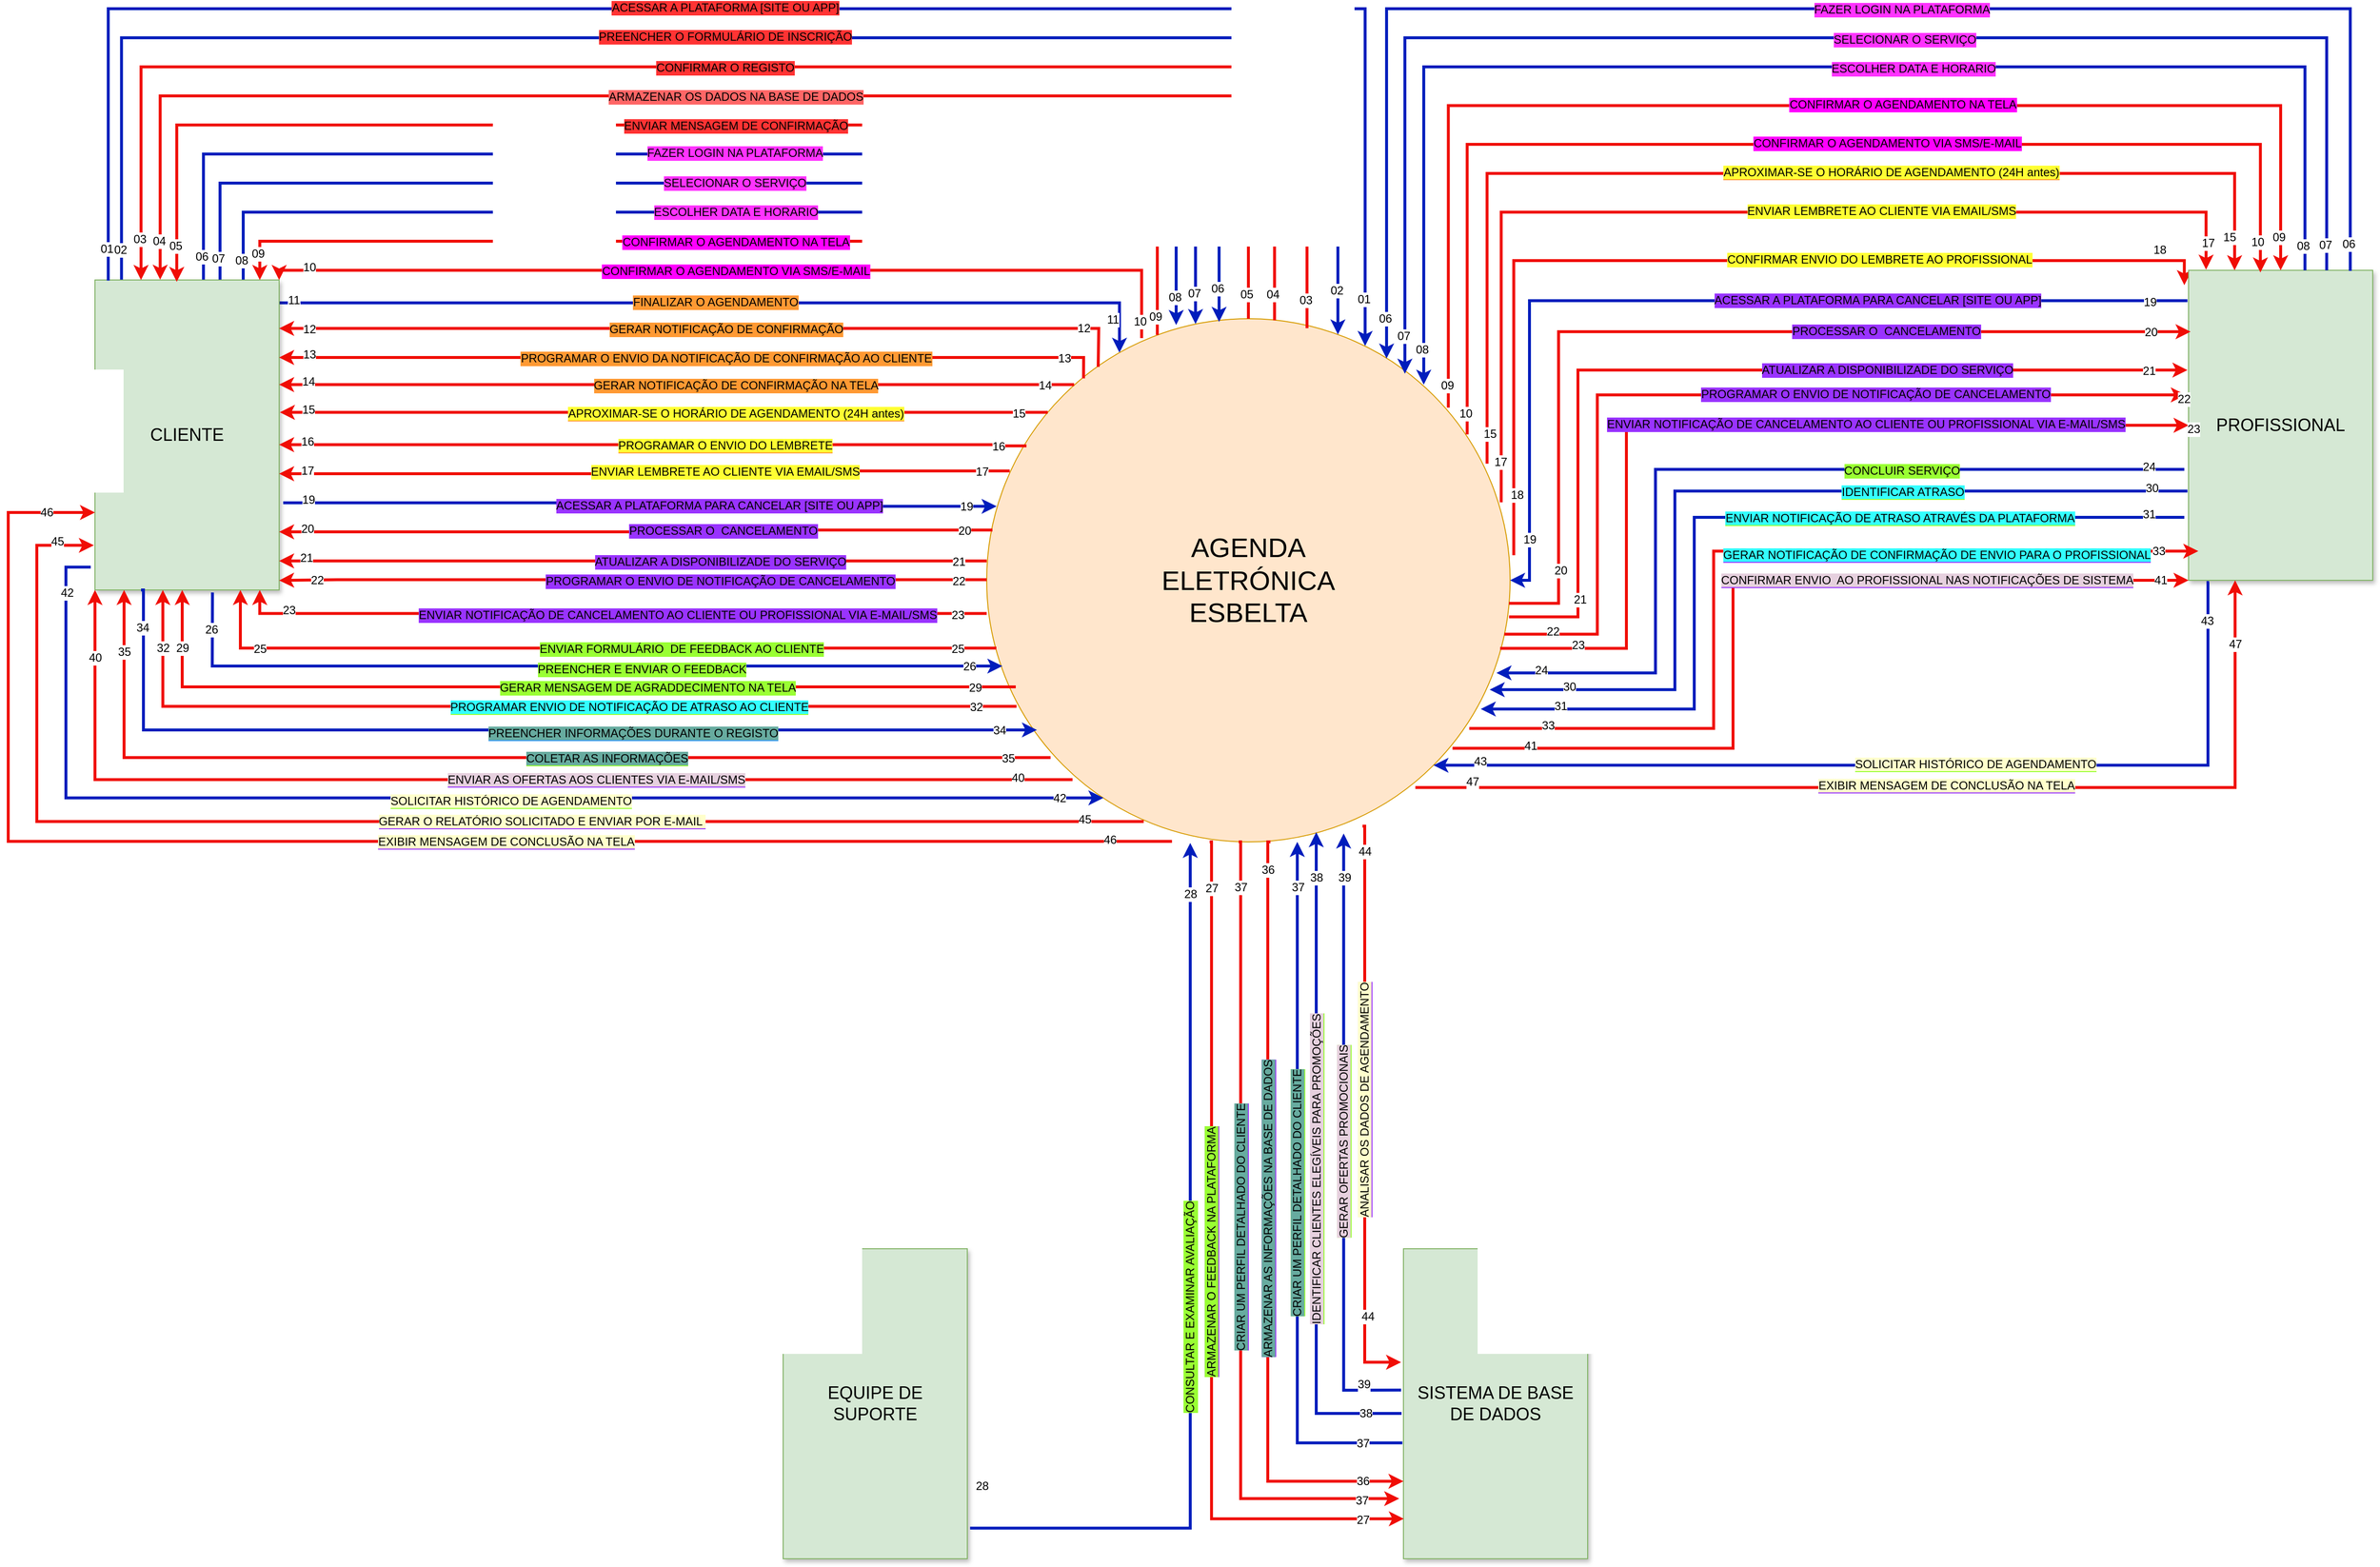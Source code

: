 <mxfile version="24.6.4" type="github">
  <diagram name="Page-1" id="90a13364-a465-7bf4-72fc-28e22215d7a0">
    <mxGraphModel dx="3853.5" dy="1114" grid="1" gridSize="10" guides="1" tooltips="1" connect="1" arrows="1" fold="1" page="1" pageScale="1.5" pageWidth="1169" pageHeight="826" background="none" math="0" shadow="0">
      <root>
        <mxCell id="0" style=";html=1;" />
        <mxCell id="1" style=";html=1;" parent="0" />
        <mxCell id="KKhL8PuqBjBCXO0nMtSV-56" style="edgeStyle=elbowEdgeStyle;rounded=0;html=1;startArrow=none;startFill=0;jettySize=auto;orthogonalLoop=1;fontSize=18;strokeWidth=3;strokeColor=#001DBC;exitX=0.998;exitY=0.074;exitDx=0;exitDy=0;exitPerimeter=0;fillColor=#0050ef;" parent="1" source="3a17f1ce550125da-8" target="KKhL8PuqBjBCXO0nMtSV-1" edge="1">
          <mxGeometry relative="1" as="geometry">
            <mxPoint x="1196" y="427" as="sourcePoint" />
            <mxPoint x="1110" y="390" as="targetPoint" />
            <Array as="points">
              <mxPoint x="1147" y="410" />
              <mxPoint x="640" y="260" />
              <mxPoint x="699.5" y="-470" />
            </Array>
          </mxGeometry>
        </mxCell>
        <mxCell id="KKhL8PuqBjBCXO0nMtSV-57" value="11" style="edgeLabel;html=1;align=center;verticalAlign=middle;resizable=0;points=[];fontSize=12;" parent="KKhL8PuqBjBCXO0nMtSV-56" vertex="1" connectable="0">
          <mxGeometry x="-0.967" y="2" relative="1" as="geometry">
            <mxPoint y="-1" as="offset" />
          </mxGeometry>
        </mxCell>
        <mxCell id="KKhL8PuqBjBCXO0nMtSV-58" value="11" style="edgeLabel;html=1;align=center;verticalAlign=middle;resizable=0;points=[];fontSize=12;" parent="KKhL8PuqBjBCXO0nMtSV-56" vertex="1" connectable="0">
          <mxGeometry x="0.951" y="-2" relative="1" as="geometry">
            <mxPoint x="-5" y="-12" as="offset" />
          </mxGeometry>
        </mxCell>
        <mxCell id="KKhL8PuqBjBCXO0nMtSV-59" value="FINALIZAR O AGENDAMENTO" style="edgeLabel;html=1;align=center;verticalAlign=middle;resizable=0;points=[];fontSize=12;labelBackgroundColor=#FF9933;" parent="KKhL8PuqBjBCXO0nMtSV-56" vertex="1" connectable="0">
          <mxGeometry x="-0.082" y="1" relative="1" as="geometry">
            <mxPoint x="29" as="offset" />
          </mxGeometry>
        </mxCell>
        <mxCell id="3a17f1ce550125da-8" value="CLIENTE" style="whiteSpace=wrap;html=1;shadow=1;fontSize=18;fillColor=#d5e8d4;strokeColor=#82b366;" parent="1" vertex="1">
          <mxGeometry x="90" y="360" width="190" height="320" as="geometry" />
        </mxCell>
        <mxCell id="3a17f1ce550125da-26" style="edgeStyle=elbowEdgeStyle;rounded=0;html=1;startArrow=none;startFill=0;jettySize=auto;orthogonalLoop=1;fontSize=18;exitX=0.072;exitY=0.002;exitDx=0;exitDy=0;entryX=0.723;entryY=0.052;entryDx=0;entryDy=0;entryPerimeter=0;fillColor=#0050ef;strokeColor=#001DBC;strokeWidth=3;exitPerimeter=0;movable=1;resizable=1;rotatable=1;deletable=1;editable=1;locked=0;connectable=1;" parent="1" source="3a17f1ce550125da-8" target="KKhL8PuqBjBCXO0nMtSV-1" edge="1">
          <mxGeometry relative="1" as="geometry">
            <mxPoint x="130" y="310" as="sourcePoint" />
            <mxPoint x="1150" y="80" as="targetPoint" />
            <Array as="points">
              <mxPoint x="90" y="80" />
              <mxPoint x="647" y="130" />
            </Array>
          </mxGeometry>
        </mxCell>
        <mxCell id="KKhL8PuqBjBCXO0nMtSV-10" value="01" style="edgeLabel;html=1;align=center;verticalAlign=middle;resizable=0;points=[];fontSize=12;" parent="3a17f1ce550125da-26" vertex="1" connectable="0">
          <mxGeometry x="-0.967" y="2" relative="1" as="geometry">
            <mxPoint y="-1" as="offset" />
          </mxGeometry>
        </mxCell>
        <mxCell id="KKhL8PuqBjBCXO0nMtSV-11" value="01" style="edgeLabel;html=1;align=center;verticalAlign=middle;resizable=0;points=[];fontSize=12;" parent="3a17f1ce550125da-26" vertex="1" connectable="0">
          <mxGeometry x="0.951" y="-2" relative="1" as="geometry">
            <mxPoint y="-1" as="offset" />
          </mxGeometry>
        </mxCell>
        <mxCell id="KKhL8PuqBjBCXO0nMtSV-14" value="ACESSAR A PLATAFORMA [SITE OU APP]" style="edgeLabel;html=1;align=center;verticalAlign=middle;resizable=0;points=[];fontSize=12;labelBackgroundColor=#FF3333;" parent="3a17f1ce550125da-26" vertex="1" connectable="0">
          <mxGeometry x="-0.082" y="1" relative="1" as="geometry">
            <mxPoint x="33" as="offset" />
          </mxGeometry>
        </mxCell>
        <mxCell id="KKhL8PuqBjBCXO0nMtSV-1" value="&lt;font style=&quot;font-size: 28px;&quot;&gt;AGENDA&lt;/font&gt;&lt;div style=&quot;font-size: 28px;&quot;&gt;&lt;font style=&quot;font-size: 28px;&quot;&gt;ELETRÓNICA&lt;/font&gt;&lt;/div&gt;&lt;div style=&quot;font-size: 28px;&quot;&gt;&lt;font style=&quot;font-size: 28px;&quot;&gt;ESBELTA&lt;/font&gt;&lt;/div&gt;" style="ellipse;whiteSpace=wrap;html=1;aspect=fixed;fillColor=#ffe6cc;strokeColor=#d79b00;" parent="1" vertex="1">
          <mxGeometry x="1010" y="400" width="540" height="540" as="geometry" />
        </mxCell>
        <mxCell id="KKhL8PuqBjBCXO0nMtSV-15" style="edgeStyle=elbowEdgeStyle;rounded=0;html=1;startArrow=none;startFill=0;jettySize=auto;orthogonalLoop=1;fontSize=18;exitX=0.144;exitY=-0.001;exitDx=0;exitDy=0;entryX=0.671;entryY=0.03;entryDx=0;entryDy=0;exitPerimeter=0;entryPerimeter=0;fillColor=#0050ef;strokeColor=#001DBC;strokeWidth=3;" parent="1" source="3a17f1ce550125da-8" target="KKhL8PuqBjBCXO0nMtSV-1" edge="1">
          <mxGeometry relative="1" as="geometry">
            <mxPoint x="30" y="80" as="sourcePoint" />
            <mxPoint x="1150" y="120" as="targetPoint" />
            <Array as="points">
              <mxPoint x="710" y="110" />
              <mxPoint x="657" y="-150" />
            </Array>
          </mxGeometry>
        </mxCell>
        <mxCell id="KKhL8PuqBjBCXO0nMtSV-16" value="02" style="edgeLabel;html=1;align=center;verticalAlign=middle;resizable=0;points=[];fontSize=12;" parent="KKhL8PuqBjBCXO0nMtSV-15" vertex="1" connectable="0">
          <mxGeometry x="-0.967" y="2" relative="1" as="geometry">
            <mxPoint y="-1" as="offset" />
          </mxGeometry>
        </mxCell>
        <mxCell id="KKhL8PuqBjBCXO0nMtSV-17" value="02" style="edgeLabel;html=1;align=center;verticalAlign=middle;resizable=0;points=[];fontSize=12;" parent="KKhL8PuqBjBCXO0nMtSV-15" vertex="1" connectable="0">
          <mxGeometry x="0.951" y="-2" relative="1" as="geometry">
            <mxPoint y="-1" as="offset" />
          </mxGeometry>
        </mxCell>
        <mxCell id="KKhL8PuqBjBCXO0nMtSV-18" value="PREENCHER O FORMULÁRIO DE INSCRIÇÃO" style="edgeLabel;html=1;align=center;verticalAlign=middle;resizable=0;points=[];fontSize=12;labelBackgroundColor=#FF3333;" parent="KKhL8PuqBjBCXO0nMtSV-15" vertex="1" connectable="0">
          <mxGeometry x="-0.082" y="1" relative="1" as="geometry">
            <mxPoint x="41" as="offset" />
          </mxGeometry>
        </mxCell>
        <mxCell id="KKhL8PuqBjBCXO0nMtSV-19" style="edgeStyle=elbowEdgeStyle;rounded=0;html=1;startArrow=none;startFill=0;jettySize=auto;orthogonalLoop=1;fontSize=18;entryX=0.25;entryY=0;entryDx=0;entryDy=0;strokeWidth=3;fillColor=#f8cecc;strokeColor=#f00d05;exitX=0.612;exitY=0.018;exitDx=0;exitDy=0;exitPerimeter=0;" parent="1" source="KKhL8PuqBjBCXO0nMtSV-1" target="3a17f1ce550125da-8" edge="1">
          <mxGeometry relative="1" as="geometry">
            <mxPoint x="600" y="340" as="sourcePoint" />
            <mxPoint x="1102.5" y="200" as="targetPoint" />
            <Array as="points">
              <mxPoint x="700" y="140" />
              <mxPoint x="659.5" y="-350" />
            </Array>
          </mxGeometry>
        </mxCell>
        <mxCell id="KKhL8PuqBjBCXO0nMtSV-20" value="03" style="edgeLabel;html=1;align=center;verticalAlign=middle;resizable=0;points=[];fontSize=12;" parent="KKhL8PuqBjBCXO0nMtSV-19" vertex="1" connectable="0">
          <mxGeometry x="-0.967" y="2" relative="1" as="geometry">
            <mxPoint y="-1" as="offset" />
          </mxGeometry>
        </mxCell>
        <mxCell id="KKhL8PuqBjBCXO0nMtSV-21" value="03" style="edgeLabel;html=1;align=center;verticalAlign=middle;resizable=0;points=[];fontSize=12;" parent="KKhL8PuqBjBCXO0nMtSV-19" vertex="1" connectable="0">
          <mxGeometry x="0.951" y="-2" relative="1" as="geometry">
            <mxPoint y="-1" as="offset" />
          </mxGeometry>
        </mxCell>
        <mxCell id="KKhL8PuqBjBCXO0nMtSV-22" value="CONFIRMAR O REGISTO" style="edgeLabel;html=1;align=center;verticalAlign=middle;resizable=0;points=[];fontSize=12;labelBackgroundColor=#FF3333;" parent="KKhL8PuqBjBCXO0nMtSV-19" vertex="1" connectable="0">
          <mxGeometry x="-0.082" y="1" relative="1" as="geometry">
            <mxPoint x="-93" as="offset" />
          </mxGeometry>
        </mxCell>
        <mxCell id="KKhL8PuqBjBCXO0nMtSV-23" style="edgeStyle=elbowEdgeStyle;rounded=0;html=1;startArrow=none;startFill=0;jettySize=auto;orthogonalLoop=1;fontSize=18;entryX=0.354;entryY=-0.001;entryDx=0;entryDy=0;exitX=0.55;exitY=0.003;exitDx=0;exitDy=0;exitPerimeter=0;strokeWidth=3;strokeColor=#f00d05;entryPerimeter=0;" parent="1" source="KKhL8PuqBjBCXO0nMtSV-1" target="3a17f1ce550125da-8" edge="1">
          <mxGeometry relative="1" as="geometry">
            <mxPoint x="1090" y="260" as="sourcePoint" />
            <mxPoint x="127.5" y="200" as="targetPoint" />
            <Array as="points">
              <mxPoint x="690" y="170" />
              <mxPoint x="669.5" y="-500" />
            </Array>
          </mxGeometry>
        </mxCell>
        <mxCell id="KKhL8PuqBjBCXO0nMtSV-24" value="04" style="edgeLabel;html=1;align=center;verticalAlign=middle;resizable=0;points=[];fontSize=12;" parent="KKhL8PuqBjBCXO0nMtSV-23" vertex="1" connectable="0">
          <mxGeometry x="-0.967" y="2" relative="1" as="geometry">
            <mxPoint y="-1" as="offset" />
          </mxGeometry>
        </mxCell>
        <mxCell id="KKhL8PuqBjBCXO0nMtSV-25" value="04" style="edgeLabel;html=1;align=center;verticalAlign=middle;resizable=0;points=[];fontSize=12;" parent="KKhL8PuqBjBCXO0nMtSV-23" vertex="1" connectable="0">
          <mxGeometry x="0.951" y="-2" relative="1" as="geometry">
            <mxPoint y="-1" as="offset" />
          </mxGeometry>
        </mxCell>
        <mxCell id="KKhL8PuqBjBCXO0nMtSV-26" value="ARMAZENAR OS DADOS NA BASE DE DADOS" style="edgeLabel;html=1;align=center;verticalAlign=middle;resizable=0;points=[];fontSize=12;labelBackgroundColor=#FF6666;" parent="KKhL8PuqBjBCXO0nMtSV-23" vertex="1" connectable="0">
          <mxGeometry x="-0.082" y="1" relative="1" as="geometry">
            <mxPoint x="-67" as="offset" />
          </mxGeometry>
        </mxCell>
        <mxCell id="KKhL8PuqBjBCXO0nMtSV-27" style="edgeStyle=elbowEdgeStyle;rounded=0;html=1;startArrow=none;startFill=0;jettySize=auto;orthogonalLoop=1;fontSize=18;entryX=0.444;entryY=0.006;entryDx=0;entryDy=0;strokeWidth=3;strokeColor=#f00d05;entryPerimeter=0;" parent="1" source="KKhL8PuqBjBCXO0nMtSV-1" target="3a17f1ce550125da-8" edge="1">
          <mxGeometry relative="1" as="geometry">
            <mxPoint x="1090" y="430" as="sourcePoint" />
            <mxPoint x="170" y="370" as="targetPoint" />
            <Array as="points">
              <mxPoint x="680" y="200" />
              <mxPoint x="620" y="240" />
              <mxPoint x="679.5" y="-490" />
            </Array>
          </mxGeometry>
        </mxCell>
        <mxCell id="KKhL8PuqBjBCXO0nMtSV-28" value="05" style="edgeLabel;html=1;align=center;verticalAlign=middle;resizable=0;points=[];fontSize=12;" parent="KKhL8PuqBjBCXO0nMtSV-27" vertex="1" connectable="0">
          <mxGeometry x="-0.967" y="2" relative="1" as="geometry">
            <mxPoint y="-1" as="offset" />
          </mxGeometry>
        </mxCell>
        <mxCell id="KKhL8PuqBjBCXO0nMtSV-29" value="05" style="edgeLabel;html=1;align=center;verticalAlign=middle;resizable=0;points=[];fontSize=12;" parent="KKhL8PuqBjBCXO0nMtSV-27" vertex="1" connectable="0">
          <mxGeometry x="0.951" y="-2" relative="1" as="geometry">
            <mxPoint y="-1" as="offset" />
          </mxGeometry>
        </mxCell>
        <mxCell id="KKhL8PuqBjBCXO0nMtSV-30" value="ENVIAR MENSAGEM DE CONFIRMAÇÃO" style="edgeLabel;html=1;align=center;verticalAlign=middle;resizable=0;points=[];fontSize=12;labelBackgroundColor=#FF3333;" parent="KKhL8PuqBjBCXO0nMtSV-27" vertex="1" connectable="0">
          <mxGeometry x="-0.082" y="1" relative="1" as="geometry">
            <mxPoint x="-56" as="offset" />
          </mxGeometry>
        </mxCell>
        <mxCell id="KKhL8PuqBjBCXO0nMtSV-31" style="edgeStyle=elbowEdgeStyle;rounded=0;html=1;startArrow=none;startFill=0;jettySize=auto;orthogonalLoop=1;fontSize=18;fillColor=#0050ef;strokeColor=#001DBC;strokeWidth=3;exitX=0.589;exitY=-0.001;exitDx=0;exitDy=0;exitPerimeter=0;entryX=0.444;entryY=0.006;entryDx=0;entryDy=0;entryPerimeter=0;movable=1;resizable=1;rotatable=1;deletable=1;editable=1;locked=0;connectable=1;" parent="1" source="3a17f1ce550125da-8" target="KKhL8PuqBjBCXO0nMtSV-1" edge="1">
          <mxGeometry relative="1" as="geometry">
            <mxPoint x="180" y="280" as="sourcePoint" />
            <mxPoint x="1080" y="390" as="targetPoint" />
            <Array as="points">
              <mxPoint x="740" y="230" />
              <mxPoint x="657" y="140" />
            </Array>
          </mxGeometry>
        </mxCell>
        <mxCell id="KKhL8PuqBjBCXO0nMtSV-32" value="06" style="edgeLabel;html=1;align=center;verticalAlign=middle;resizable=0;points=[];fontSize=12;" parent="KKhL8PuqBjBCXO0nMtSV-31" vertex="1" connectable="0">
          <mxGeometry x="-0.967" y="2" relative="1" as="geometry">
            <mxPoint y="-1" as="offset" />
          </mxGeometry>
        </mxCell>
        <mxCell id="KKhL8PuqBjBCXO0nMtSV-33" value="06" style="edgeLabel;html=1;align=center;verticalAlign=middle;resizable=0;points=[];fontSize=12;" parent="KKhL8PuqBjBCXO0nMtSV-31" vertex="1" connectable="0">
          <mxGeometry x="0.951" y="-2" relative="1" as="geometry">
            <mxPoint y="-1" as="offset" />
          </mxGeometry>
        </mxCell>
        <mxCell id="KKhL8PuqBjBCXO0nMtSV-34" value="FAZER LOGIN NA PLATAFORMA" style="edgeLabel;html=1;align=center;verticalAlign=middle;resizable=0;points=[];fontSize=12;labelBackgroundColor=#FF33FF;" parent="KKhL8PuqBjBCXO0nMtSV-31" vertex="1" connectable="0">
          <mxGeometry x="-0.082" y="1" relative="1" as="geometry">
            <mxPoint x="58" as="offset" />
          </mxGeometry>
        </mxCell>
        <mxCell id="KKhL8PuqBjBCXO0nMtSV-35" style="edgeStyle=elbowEdgeStyle;rounded=0;html=1;startArrow=none;startFill=0;jettySize=auto;orthogonalLoop=1;fontSize=18;fillColor=#0050ef;strokeColor=#001DBC;strokeWidth=3;exitX=0.679;exitY=-0.001;exitDx=0;exitDy=0;entryX=0.399;entryY=0.01;entryDx=0;entryDy=0;entryPerimeter=0;exitPerimeter=0;" parent="1" source="3a17f1ce550125da-8" target="KKhL8PuqBjBCXO0nMtSV-1" edge="1">
          <mxGeometry relative="1" as="geometry">
            <mxPoint x="222" y="373" as="sourcePoint" />
            <mxPoint x="1260" y="413" as="targetPoint" />
            <Array as="points">
              <mxPoint x="730" y="260" />
              <mxPoint x="667" y="150" />
            </Array>
          </mxGeometry>
        </mxCell>
        <mxCell id="KKhL8PuqBjBCXO0nMtSV-36" value="07" style="edgeLabel;html=1;align=center;verticalAlign=middle;resizable=0;points=[];fontSize=12;" parent="KKhL8PuqBjBCXO0nMtSV-35" vertex="1" connectable="0">
          <mxGeometry x="-0.967" y="2" relative="1" as="geometry">
            <mxPoint y="-1" as="offset" />
          </mxGeometry>
        </mxCell>
        <mxCell id="KKhL8PuqBjBCXO0nMtSV-37" value="07" style="edgeLabel;html=1;align=center;verticalAlign=middle;resizable=0;points=[];fontSize=12;" parent="KKhL8PuqBjBCXO0nMtSV-35" vertex="1" connectable="0">
          <mxGeometry x="0.951" y="-2" relative="1" as="geometry">
            <mxPoint y="-1" as="offset" />
          </mxGeometry>
        </mxCell>
        <mxCell id="KKhL8PuqBjBCXO0nMtSV-38" value="SELECIONAR O SERVIÇO" style="edgeLabel;html=1;align=center;verticalAlign=middle;resizable=0;points=[];fontSize=12;labelBackgroundColor=#FF33FF;" parent="KKhL8PuqBjBCXO0nMtSV-35" vertex="1" connectable="0">
          <mxGeometry x="-0.082" y="1" relative="1" as="geometry">
            <mxPoint x="56" y="1" as="offset" />
          </mxGeometry>
        </mxCell>
        <mxCell id="KKhL8PuqBjBCXO0nMtSV-44" style="edgeStyle=elbowEdgeStyle;rounded=0;html=1;startArrow=none;startFill=0;jettySize=auto;orthogonalLoop=1;fontSize=18;exitX=0.805;exitY=-0.001;exitDx=0;exitDy=0;entryX=0.362;entryY=0.012;entryDx=0;entryDy=0;entryPerimeter=0;fillColor=#0050ef;strokeColor=#001DBC;strokeWidth=3;movable=1;resizable=1;rotatable=1;deletable=1;editable=1;locked=0;connectable=1;exitPerimeter=0;" parent="1" source="3a17f1ce550125da-8" target="KKhL8PuqBjBCXO0nMtSV-1" edge="1">
          <mxGeometry relative="1" as="geometry">
            <mxPoint x="163" y="680" as="sourcePoint" />
            <mxPoint x="1460" y="750" as="targetPoint" />
            <Array as="points">
              <mxPoint x="650" y="290" />
              <mxPoint x="707" y="452" />
            </Array>
          </mxGeometry>
        </mxCell>
        <mxCell id="KKhL8PuqBjBCXO0nMtSV-45" value="08" style="edgeLabel;html=1;align=center;verticalAlign=middle;resizable=0;points=[];fontSize=12;" parent="KKhL8PuqBjBCXO0nMtSV-44" vertex="1" connectable="0">
          <mxGeometry x="-0.967" y="2" relative="1" as="geometry">
            <mxPoint y="-1" as="offset" />
          </mxGeometry>
        </mxCell>
        <mxCell id="KKhL8PuqBjBCXO0nMtSV-46" value="08" style="edgeLabel;html=1;align=center;verticalAlign=middle;resizable=0;points=[];fontSize=12;" parent="KKhL8PuqBjBCXO0nMtSV-44" vertex="1" connectable="0">
          <mxGeometry x="0.951" y="-2" relative="1" as="geometry">
            <mxPoint y="-1" as="offset" />
          </mxGeometry>
        </mxCell>
        <mxCell id="KKhL8PuqBjBCXO0nMtSV-47" value="ESCOLHER DATA E HORARIO" style="edgeLabel;html=1;align=center;verticalAlign=middle;resizable=0;points=[];fontSize=12;labelBackgroundColor=#FF33FF;" parent="KKhL8PuqBjBCXO0nMtSV-44" vertex="1" connectable="0">
          <mxGeometry x="-0.082" y="1" relative="1" as="geometry">
            <mxPoint x="50" y="1" as="offset" />
          </mxGeometry>
        </mxCell>
        <mxCell id="KKhL8PuqBjBCXO0nMtSV-48" style="edgeStyle=elbowEdgeStyle;rounded=0;html=1;startArrow=none;startFill=0;jettySize=auto;orthogonalLoop=1;fontSize=18;strokeWidth=3;strokeColor=#f00d05;exitX=0.326;exitY=0.031;exitDx=0;exitDy=0;exitPerimeter=0;entryX=0.895;entryY=0;entryDx=0;entryDy=0;entryPerimeter=0;" parent="1" source="KKhL8PuqBjBCXO0nMtSV-1" target="3a17f1ce550125da-8" edge="1">
          <mxGeometry relative="1" as="geometry">
            <mxPoint x="1290" y="410" as="sourcePoint" />
            <mxPoint x="270" y="320" as="targetPoint" />
            <Array as="points">
              <mxPoint x="730" y="320" />
              <mxPoint x="630" y="250" />
              <mxPoint x="689.5" y="-480" />
            </Array>
          </mxGeometry>
        </mxCell>
        <mxCell id="KKhL8PuqBjBCXO0nMtSV-49" value="09" style="edgeLabel;html=1;align=center;verticalAlign=middle;resizable=0;points=[];fontSize=12;" parent="KKhL8PuqBjBCXO0nMtSV-48" vertex="1" connectable="0">
          <mxGeometry x="-0.967" y="2" relative="1" as="geometry">
            <mxPoint y="-1" as="offset" />
          </mxGeometry>
        </mxCell>
        <mxCell id="KKhL8PuqBjBCXO0nMtSV-50" value="09" style="edgeLabel;html=1;align=center;verticalAlign=middle;resizable=0;points=[];fontSize=12;" parent="KKhL8PuqBjBCXO0nMtSV-48" vertex="1" connectable="0">
          <mxGeometry x="0.951" y="-2" relative="1" as="geometry">
            <mxPoint y="-1" as="offset" />
          </mxGeometry>
        </mxCell>
        <mxCell id="KKhL8PuqBjBCXO0nMtSV-51" value="CONFIRMAR O AGENDAMENTO NA TELA" style="edgeLabel;html=1;align=center;verticalAlign=middle;resizable=0;points=[];fontSize=12;labelBackgroundColor=#FF00FF;" parent="KKhL8PuqBjBCXO0nMtSV-48" vertex="1" connectable="0">
          <mxGeometry x="-0.082" y="1" relative="1" as="geometry">
            <mxPoint x="-44" as="offset" />
          </mxGeometry>
        </mxCell>
        <mxCell id="KKhL8PuqBjBCXO0nMtSV-52" style="edgeStyle=elbowEdgeStyle;rounded=0;html=1;startArrow=none;startFill=0;jettySize=auto;orthogonalLoop=1;fontSize=18;strokeWidth=3;strokeColor=#f00d05;exitX=0.296;exitY=0.037;exitDx=0;exitDy=0;exitPerimeter=0;entryX=1;entryY=0;entryDx=0;entryDy=0;" parent="1" source="KKhL8PuqBjBCXO0nMtSV-1" target="3a17f1ce550125da-8" edge="1">
          <mxGeometry relative="1" as="geometry">
            <mxPoint x="1196" y="427" as="sourcePoint" />
            <mxPoint x="270" y="370" as="targetPoint" />
            <Array as="points">
              <mxPoint x="720" y="350" />
              <mxPoint x="640" y="260" />
              <mxPoint x="699.5" y="-470" />
            </Array>
          </mxGeometry>
        </mxCell>
        <mxCell id="KKhL8PuqBjBCXO0nMtSV-53" value="10" style="edgeLabel;html=1;align=center;verticalAlign=middle;resizable=0;points=[];fontSize=12;" parent="KKhL8PuqBjBCXO0nMtSV-52" vertex="1" connectable="0">
          <mxGeometry x="-0.967" y="2" relative="1" as="geometry">
            <mxPoint y="-1" as="offset" />
          </mxGeometry>
        </mxCell>
        <mxCell id="KKhL8PuqBjBCXO0nMtSV-54" value="10" style="edgeLabel;html=1;align=center;verticalAlign=middle;resizable=0;points=[];fontSize=12;" parent="KKhL8PuqBjBCXO0nMtSV-52" vertex="1" connectable="0">
          <mxGeometry x="0.951" y="-2" relative="1" as="geometry">
            <mxPoint x="17" y="-1" as="offset" />
          </mxGeometry>
        </mxCell>
        <mxCell id="KKhL8PuqBjBCXO0nMtSV-55" value="CONFIRMAR O AGENDAMENTO VIA SMS/E-MAIL" style="edgeLabel;html=1;align=center;verticalAlign=middle;resizable=0;points=[];fontSize=12;labelBackgroundColor=#FF00FF;" parent="KKhL8PuqBjBCXO0nMtSV-52" vertex="1" connectable="0">
          <mxGeometry x="-0.082" y="1" relative="1" as="geometry">
            <mxPoint x="-44" as="offset" />
          </mxGeometry>
        </mxCell>
        <mxCell id="KKhL8PuqBjBCXO0nMtSV-60" style="edgeStyle=elbowEdgeStyle;rounded=0;html=1;startArrow=none;startFill=0;jettySize=auto;orthogonalLoop=1;fontSize=18;strokeWidth=3;strokeColor=#f00d05;exitX=0.213;exitY=0.092;exitDx=0;exitDy=0;exitPerimeter=0;entryX=1.002;entryY=0.184;entryDx=0;entryDy=0;entryPerimeter=0;" parent="1" source="KKhL8PuqBjBCXO0nMtSV-1" edge="1">
          <mxGeometry relative="1" as="geometry">
            <mxPoint x="1125.18" y="434.32" as="sourcePoint" />
            <mxPoint x="280.0" y="410.0" as="targetPoint" />
            <Array as="points">
              <mxPoint x="1125.62" y="411.12" />
            </Array>
          </mxGeometry>
        </mxCell>
        <mxCell id="KKhL8PuqBjBCXO0nMtSV-61" value="12" style="edgeLabel;html=1;align=center;verticalAlign=middle;resizable=0;points=[];fontSize=12;" parent="KKhL8PuqBjBCXO0nMtSV-60" vertex="1" connectable="0">
          <mxGeometry x="-0.967" y="2" relative="1" as="geometry">
            <mxPoint x="-14" y="-26" as="offset" />
          </mxGeometry>
        </mxCell>
        <mxCell id="KKhL8PuqBjBCXO0nMtSV-62" value="12" style="edgeLabel;html=1;align=center;verticalAlign=middle;resizable=0;points=[];fontSize=12;" parent="KKhL8PuqBjBCXO0nMtSV-60" vertex="1" connectable="0">
          <mxGeometry x="0.951" y="-2" relative="1" as="geometry">
            <mxPoint x="9" y="3" as="offset" />
          </mxGeometry>
        </mxCell>
        <mxCell id="KKhL8PuqBjBCXO0nMtSV-63" value="GERAR NOTIFICAÇÃO DE CONFIRMAÇÃO" style="edgeLabel;html=1;align=center;verticalAlign=middle;resizable=0;points=[];fontSize=12;labelBackgroundColor=#FF9933;" parent="KKhL8PuqBjBCXO0nMtSV-60" vertex="1" connectable="0">
          <mxGeometry x="-0.082" y="1" relative="1" as="geometry">
            <mxPoint x="-19" as="offset" />
          </mxGeometry>
        </mxCell>
        <mxCell id="KKhL8PuqBjBCXO0nMtSV-64" style="edgeStyle=elbowEdgeStyle;rounded=0;html=1;startArrow=none;startFill=0;jettySize=auto;orthogonalLoop=1;fontSize=18;strokeWidth=3;strokeColor=#f00d05;exitX=0.185;exitY=0.114;exitDx=0;exitDy=0;exitPerimeter=0;entryX=1.002;entryY=0.184;entryDx=0;entryDy=0;entryPerimeter=0;" parent="1" source="KKhL8PuqBjBCXO0nMtSV-1" edge="1">
          <mxGeometry relative="1" as="geometry">
            <mxPoint x="1126" y="464" as="sourcePoint" />
            <mxPoint x="280" y="440" as="targetPoint" />
            <Array as="points">
              <mxPoint x="1110" y="440" />
            </Array>
          </mxGeometry>
        </mxCell>
        <mxCell id="KKhL8PuqBjBCXO0nMtSV-65" value="13" style="edgeLabel;html=1;align=center;verticalAlign=middle;resizable=0;points=[];fontSize=12;" parent="KKhL8PuqBjBCXO0nMtSV-64" vertex="1" connectable="0">
          <mxGeometry x="-0.967" y="2" relative="1" as="geometry">
            <mxPoint x="-18" y="-7" as="offset" />
          </mxGeometry>
        </mxCell>
        <mxCell id="KKhL8PuqBjBCXO0nMtSV-66" value="13" style="edgeLabel;html=1;align=center;verticalAlign=middle;resizable=0;points=[];fontSize=12;" parent="KKhL8PuqBjBCXO0nMtSV-64" vertex="1" connectable="0">
          <mxGeometry x="0.951" y="-2" relative="1" as="geometry">
            <mxPoint x="10" y="-1" as="offset" />
          </mxGeometry>
        </mxCell>
        <mxCell id="KKhL8PuqBjBCXO0nMtSV-67" value="PROGRAMAR O ENVIO DA NOTIFICAÇÃO DE CONFIRMAÇÃO AO CLIENTE" style="edgeLabel;html=1;align=center;verticalAlign=middle;resizable=0;points=[];fontSize=12;labelBackgroundColor=#FF9933;" parent="KKhL8PuqBjBCXO0nMtSV-64" vertex="1" connectable="0">
          <mxGeometry x="-0.082" y="1" relative="1" as="geometry">
            <mxPoint as="offset" />
          </mxGeometry>
        </mxCell>
        <mxCell id="KKhL8PuqBjBCXO0nMtSV-69" style="edgeStyle=elbowEdgeStyle;rounded=0;html=1;startArrow=none;startFill=0;jettySize=auto;orthogonalLoop=1;fontSize=18;strokeWidth=3;strokeColor=#f00d05;exitX=0.167;exitY=0.126;exitDx=0;exitDy=0;entryX=1.002;entryY=0.184;entryDx=0;entryDy=0;entryPerimeter=0;exitPerimeter=0;" parent="1" source="KKhL8PuqBjBCXO0nMtSV-1" edge="1">
          <mxGeometry relative="1" as="geometry">
            <mxPoint x="1110" y="490" as="sourcePoint" />
            <mxPoint x="280" y="468" as="targetPoint" />
            <Array as="points">
              <mxPoint x="1080" y="460" />
            </Array>
          </mxGeometry>
        </mxCell>
        <mxCell id="KKhL8PuqBjBCXO0nMtSV-70" value="14" style="edgeLabel;html=1;align=center;verticalAlign=middle;resizable=0;points=[];fontSize=12;" parent="KKhL8PuqBjBCXO0nMtSV-69" vertex="1" connectable="0">
          <mxGeometry x="-0.967" y="2" relative="1" as="geometry">
            <mxPoint x="-17" y="-1" as="offset" />
          </mxGeometry>
        </mxCell>
        <mxCell id="KKhL8PuqBjBCXO0nMtSV-71" value="14" style="edgeLabel;html=1;align=center;verticalAlign=middle;resizable=0;points=[];fontSize=12;" parent="KKhL8PuqBjBCXO0nMtSV-69" vertex="1" connectable="0">
          <mxGeometry x="0.951" y="-2" relative="1" as="geometry">
            <mxPoint x="10" y="-1" as="offset" />
          </mxGeometry>
        </mxCell>
        <mxCell id="KKhL8PuqBjBCXO0nMtSV-72" value="GERAR NOTIFICAÇÃO DE CONFIRMAÇÃO NA TELA" style="edgeLabel;html=1;align=center;verticalAlign=middle;resizable=0;points=[];fontSize=12;labelBackgroundColor=#FF9933;" parent="KKhL8PuqBjBCXO0nMtSV-69" vertex="1" connectable="0">
          <mxGeometry x="-0.082" y="1" relative="1" as="geometry">
            <mxPoint x="27" as="offset" />
          </mxGeometry>
        </mxCell>
        <mxCell id="KKhL8PuqBjBCXO0nMtSV-73" style="edgeStyle=elbowEdgeStyle;rounded=0;html=1;startArrow=none;startFill=0;jettySize=auto;orthogonalLoop=1;fontSize=18;strokeWidth=3;strokeColor=#f00d05;entryX=1.004;entryY=0.427;entryDx=0;entryDy=0;entryPerimeter=0;" parent="1" source="KKhL8PuqBjBCXO0nMtSV-1" target="3a17f1ce550125da-8" edge="1">
          <mxGeometry relative="1" as="geometry">
            <mxPoint x="990" y="500" as="sourcePoint" />
            <mxPoint x="310" y="500" as="targetPoint" />
            <Array as="points">
              <mxPoint x="1020" y="497" />
            </Array>
          </mxGeometry>
        </mxCell>
        <mxCell id="KKhL8PuqBjBCXO0nMtSV-74" value="15" style="edgeLabel;html=1;align=center;verticalAlign=middle;resizable=0;points=[];fontSize=12;" parent="KKhL8PuqBjBCXO0nMtSV-73" vertex="1" connectable="0">
          <mxGeometry x="-0.967" y="2" relative="1" as="geometry">
            <mxPoint x="-17" y="-1" as="offset" />
          </mxGeometry>
        </mxCell>
        <mxCell id="KKhL8PuqBjBCXO0nMtSV-75" value="15" style="edgeLabel;html=1;align=center;verticalAlign=middle;resizable=0;points=[];fontSize=12;" parent="KKhL8PuqBjBCXO0nMtSV-73" vertex="1" connectable="0">
          <mxGeometry x="0.951" y="-2" relative="1" as="geometry">
            <mxPoint x="10" y="-1" as="offset" />
          </mxGeometry>
        </mxCell>
        <mxCell id="KKhL8PuqBjBCXO0nMtSV-76" value="&lt;span style=&quot;background-color: rgb(255, 255, 51);&quot;&gt;APROXIMAR-SE O HORÁRIO DE AGENDAMENTO (24H antes)&lt;/span&gt;" style="edgeLabel;html=1;align=center;verticalAlign=middle;resizable=0;points=[];fontSize=12;labelBackgroundColor=#FF9933;" parent="KKhL8PuqBjBCXO0nMtSV-73" vertex="1" connectable="0">
          <mxGeometry x="-0.082" y="1" relative="1" as="geometry">
            <mxPoint x="41" as="offset" />
          </mxGeometry>
        </mxCell>
        <mxCell id="KKhL8PuqBjBCXO0nMtSV-77" style="edgeStyle=elbowEdgeStyle;rounded=0;html=1;startArrow=none;startFill=0;jettySize=auto;orthogonalLoop=1;fontSize=18;strokeWidth=3;strokeColor=#f00d05;entryX=1.004;entryY=0.427;entryDx=0;entryDy=0;entryPerimeter=0;exitX=0.076;exitY=0.243;exitDx=0;exitDy=0;exitPerimeter=0;" parent="1" source="KKhL8PuqBjBCXO0nMtSV-1" edge="1">
          <mxGeometry relative="1" as="geometry">
            <mxPoint x="1030" y="530" as="sourcePoint" />
            <mxPoint x="280" y="530" as="targetPoint" />
            <Array as="points">
              <mxPoint x="1019" y="530" />
            </Array>
          </mxGeometry>
        </mxCell>
        <mxCell id="KKhL8PuqBjBCXO0nMtSV-78" value="16" style="edgeLabel;html=1;align=center;verticalAlign=middle;resizable=0;points=[];fontSize=12;" parent="KKhL8PuqBjBCXO0nMtSV-77" vertex="1" connectable="0">
          <mxGeometry x="-0.967" y="2" relative="1" as="geometry">
            <mxPoint x="-17" y="-1" as="offset" />
          </mxGeometry>
        </mxCell>
        <mxCell id="KKhL8PuqBjBCXO0nMtSV-79" value="16" style="edgeLabel;html=1;align=center;verticalAlign=middle;resizable=0;points=[];fontSize=12;" parent="KKhL8PuqBjBCXO0nMtSV-77" vertex="1" connectable="0">
          <mxGeometry x="0.951" y="-2" relative="1" as="geometry">
            <mxPoint x="10" y="-1" as="offset" />
          </mxGeometry>
        </mxCell>
        <mxCell id="KKhL8PuqBjBCXO0nMtSV-80" value="&lt;span style=&quot;background-color: rgb(255, 255, 51);&quot;&gt;PROGRAMAR O ENVIO DO LEMBRETE&lt;/span&gt;" style="edgeLabel;html=1;align=center;verticalAlign=middle;resizable=0;points=[];fontSize=12;labelBackgroundColor=#FF9933;" parent="KKhL8PuqBjBCXO0nMtSV-77" vertex="1" connectable="0">
          <mxGeometry x="-0.082" y="1" relative="1" as="geometry">
            <mxPoint x="42" as="offset" />
          </mxGeometry>
        </mxCell>
        <mxCell id="KKhL8PuqBjBCXO0nMtSV-81" style="edgeStyle=elbowEdgeStyle;rounded=0;html=1;startArrow=none;startFill=0;jettySize=auto;orthogonalLoop=1;fontSize=18;strokeWidth=3;strokeColor=#f00d05;entryX=1.004;entryY=0.427;entryDx=0;entryDy=0;entryPerimeter=0;exitX=0.044;exitY=0.291;exitDx=0;exitDy=0;exitPerimeter=0;" parent="1" source="KKhL8PuqBjBCXO0nMtSV-1" edge="1">
          <mxGeometry relative="1" as="geometry">
            <mxPoint x="1000" y="560" as="sourcePoint" />
            <mxPoint x="280" y="560" as="targetPoint" />
            <Array as="points" />
          </mxGeometry>
        </mxCell>
        <mxCell id="KKhL8PuqBjBCXO0nMtSV-82" value="17" style="edgeLabel;html=1;align=center;verticalAlign=middle;resizable=0;points=[];fontSize=12;" parent="KKhL8PuqBjBCXO0nMtSV-81" vertex="1" connectable="0">
          <mxGeometry x="-0.967" y="2" relative="1" as="geometry">
            <mxPoint x="-17" y="-1" as="offset" />
          </mxGeometry>
        </mxCell>
        <mxCell id="KKhL8PuqBjBCXO0nMtSV-83" value="17" style="edgeLabel;html=1;align=center;verticalAlign=middle;resizable=0;points=[];fontSize=12;" parent="KKhL8PuqBjBCXO0nMtSV-81" vertex="1" connectable="0">
          <mxGeometry x="0.951" y="-2" relative="1" as="geometry">
            <mxPoint x="10" y="-1" as="offset" />
          </mxGeometry>
        </mxCell>
        <mxCell id="KKhL8PuqBjBCXO0nMtSV-84" value="ENVIAR LEMBRETE AO CLIENTE VIA EMAIL/SMS" style="edgeLabel;html=1;align=center;verticalAlign=middle;resizable=0;points=[];fontSize=12;labelBackgroundColor=#FFFF33;" parent="KKhL8PuqBjBCXO0nMtSV-81" vertex="1" connectable="0">
          <mxGeometry x="-0.082" y="1" relative="1" as="geometry">
            <mxPoint x="53" as="offset" />
          </mxGeometry>
        </mxCell>
        <mxCell id="KKhL8PuqBjBCXO0nMtSV-85" style="edgeStyle=elbowEdgeStyle;rounded=0;html=1;startArrow=none;startFill=0;jettySize=auto;orthogonalLoop=1;fontSize=18;strokeWidth=3;strokeColor=#f00d05;entryX=-0.023;entryY=0.048;entryDx=0;entryDy=0;entryPerimeter=0;exitX=1.007;exitY=0.452;exitDx=0;exitDy=0;exitPerimeter=0;" parent="1" source="KKhL8PuqBjBCXO0nMtSV-1" target="KKhL8PuqBjBCXO0nMtSV-13" edge="1">
          <mxGeometry relative="1" as="geometry">
            <mxPoint x="1580" y="320" as="sourcePoint" />
            <mxPoint x="2130" y="330" as="targetPoint" />
            <Array as="points">
              <mxPoint x="2160" y="340" />
            </Array>
          </mxGeometry>
        </mxCell>
        <mxCell id="KKhL8PuqBjBCXO0nMtSV-86" value="18" style="edgeLabel;html=1;align=center;verticalAlign=middle;resizable=0;points=[];fontSize=12;" parent="KKhL8PuqBjBCXO0nMtSV-85" vertex="1" connectable="0">
          <mxGeometry x="-0.967" y="2" relative="1" as="geometry">
            <mxPoint x="5" y="-45" as="offset" />
          </mxGeometry>
        </mxCell>
        <mxCell id="KKhL8PuqBjBCXO0nMtSV-87" value="18" style="edgeLabel;html=1;align=center;verticalAlign=middle;resizable=0;points=[];fontSize=12;" parent="KKhL8PuqBjBCXO0nMtSV-85" vertex="1" connectable="0">
          <mxGeometry x="0.951" y="-2" relative="1" as="geometry">
            <mxPoint x="-24" y="-12" as="offset" />
          </mxGeometry>
        </mxCell>
        <mxCell id="KKhL8PuqBjBCXO0nMtSV-88" value="CONFIRMAR ENVIO DO LEMBRETE AO PROFISSIONAL" style="edgeLabel;html=1;align=center;verticalAlign=middle;resizable=0;points=[];fontSize=12;labelBackgroundColor=#FFFF33;" parent="KKhL8PuqBjBCXO0nMtSV-85" vertex="1" connectable="0">
          <mxGeometry x="-0.082" y="1" relative="1" as="geometry">
            <mxPoint x="212" as="offset" />
          </mxGeometry>
        </mxCell>
        <mxCell id="KKhL8PuqBjBCXO0nMtSV-94" style="edgeStyle=elbowEdgeStyle;rounded=0;html=1;startArrow=none;startFill=0;jettySize=auto;orthogonalLoop=1;fontSize=18;strokeWidth=3;strokeColor=#f00d05;entryX=1.004;entryY=0.427;entryDx=0;entryDy=0;entryPerimeter=0;exitX=0.011;exitY=0.404;exitDx=0;exitDy=0;exitPerimeter=0;" parent="1" source="KKhL8PuqBjBCXO0nMtSV-1" edge="1">
          <mxGeometry relative="1" as="geometry">
            <mxPoint x="1010" y="620.02" as="sourcePoint" />
            <mxPoint x="280" y="620" as="targetPoint" />
            <Array as="points" />
          </mxGeometry>
        </mxCell>
        <mxCell id="KKhL8PuqBjBCXO0nMtSV-95" value="20" style="edgeLabel;html=1;align=center;verticalAlign=middle;resizable=0;points=[];fontSize=12;" parent="KKhL8PuqBjBCXO0nMtSV-94" vertex="1" connectable="0">
          <mxGeometry x="-0.967" y="2" relative="1" as="geometry">
            <mxPoint x="-17" y="-1" as="offset" />
          </mxGeometry>
        </mxCell>
        <mxCell id="KKhL8PuqBjBCXO0nMtSV-96" value="20" style="edgeLabel;html=1;align=center;verticalAlign=middle;resizable=0;points=[];fontSize=12;" parent="KKhL8PuqBjBCXO0nMtSV-94" vertex="1" connectable="0">
          <mxGeometry x="0.951" y="-2" relative="1" as="geometry">
            <mxPoint x="10" y="-1" as="offset" />
          </mxGeometry>
        </mxCell>
        <mxCell id="KKhL8PuqBjBCXO0nMtSV-97" value="PROCESSAR O&amp;nbsp; CANCELAMENTO" style="edgeLabel;html=1;align=center;verticalAlign=middle;resizable=0;points=[];fontSize=12;labelBackgroundColor=#9933FF;" parent="KKhL8PuqBjBCXO0nMtSV-94" vertex="1" connectable="0">
          <mxGeometry x="-0.082" y="1" relative="1" as="geometry">
            <mxPoint x="60" as="offset" />
          </mxGeometry>
        </mxCell>
        <mxCell id="KKhL8PuqBjBCXO0nMtSV-98" style="edgeStyle=elbowEdgeStyle;rounded=0;html=1;startArrow=none;startFill=0;jettySize=auto;orthogonalLoop=1;fontSize=18;exitX=1.022;exitY=0.802;exitDx=0;exitDy=0;fillColor=#0050ef;strokeColor=#001DBC;strokeWidth=3;exitPerimeter=0;movable=1;resizable=1;rotatable=1;deletable=1;editable=1;locked=0;connectable=1;entryX=0.019;entryY=0.408;entryDx=0;entryDy=0;entryPerimeter=0;" parent="1" edge="1">
          <mxGeometry relative="1" as="geometry">
            <mxPoint x="284.18" y="590.0" as="sourcePoint" />
            <mxPoint x="1020.26" y="593.68" as="targetPoint" />
            <Array as="points">
              <mxPoint x="700" y="613.36" />
              <mxPoint x="657" y="113.36" />
            </Array>
          </mxGeometry>
        </mxCell>
        <mxCell id="KKhL8PuqBjBCXO0nMtSV-99" value="19" style="edgeLabel;html=1;align=center;verticalAlign=middle;resizable=0;points=[];fontSize=12;" parent="KKhL8PuqBjBCXO0nMtSV-98" vertex="1" connectable="0">
          <mxGeometry x="-0.967" y="2" relative="1" as="geometry">
            <mxPoint x="14" y="-1" as="offset" />
          </mxGeometry>
        </mxCell>
        <mxCell id="KKhL8PuqBjBCXO0nMtSV-100" value="19" style="edgeLabel;html=1;align=center;verticalAlign=middle;resizable=0;points=[];fontSize=12;" parent="KKhL8PuqBjBCXO0nMtSV-98" vertex="1" connectable="0">
          <mxGeometry x="0.951" y="-2" relative="1" as="geometry">
            <mxPoint x="-13" y="-2" as="offset" />
          </mxGeometry>
        </mxCell>
        <mxCell id="KKhL8PuqBjBCXO0nMtSV-101" value="ACESSAR A PLATAFORMA PARA CANCELAR [SITE OU APP]" style="edgeLabel;html=1;align=center;verticalAlign=middle;resizable=0;points=[];fontSize=12;labelBackgroundColor=#9933FF;" parent="KKhL8PuqBjBCXO0nMtSV-98" vertex="1" connectable="0">
          <mxGeometry x="-0.082" y="1" relative="1" as="geometry">
            <mxPoint x="110" y="4" as="offset" />
          </mxGeometry>
        </mxCell>
        <mxCell id="KKhL8PuqBjBCXO0nMtSV-102" style="edgeStyle=elbowEdgeStyle;rounded=0;html=1;startArrow=none;startFill=0;jettySize=auto;orthogonalLoop=1;fontSize=18;strokeWidth=3;strokeColor=#f00d05;entryX=1.004;entryY=0.427;entryDx=0;entryDy=0;entryPerimeter=0;exitX=0;exitY=0.463;exitDx=0;exitDy=0;exitPerimeter=0;" parent="1" edge="1">
          <mxGeometry relative="1" as="geometry">
            <mxPoint x="1010" y="650" as="sourcePoint" />
            <mxPoint x="280" y="650" as="targetPoint" />
            <Array as="points" />
          </mxGeometry>
        </mxCell>
        <mxCell id="KKhL8PuqBjBCXO0nMtSV-103" value="21" style="edgeLabel;html=1;align=center;verticalAlign=middle;resizable=0;points=[];fontSize=12;" parent="KKhL8PuqBjBCXO0nMtSV-102" vertex="1" connectable="0">
          <mxGeometry x="-0.967" y="2" relative="1" as="geometry">
            <mxPoint x="-17" y="-1" as="offset" />
          </mxGeometry>
        </mxCell>
        <mxCell id="KKhL8PuqBjBCXO0nMtSV-104" value="21" style="edgeLabel;html=1;align=center;verticalAlign=middle;resizable=0;points=[];fontSize=12;" parent="KKhL8PuqBjBCXO0nMtSV-102" vertex="1" connectable="0">
          <mxGeometry x="0.951" y="-2" relative="1" as="geometry">
            <mxPoint x="10" y="-1" as="offset" />
          </mxGeometry>
        </mxCell>
        <mxCell id="KKhL8PuqBjBCXO0nMtSV-105" value="ATUALIZAR A DISPONIBILIZADE DO SERVIÇO" style="edgeLabel;html=1;align=center;verticalAlign=middle;resizable=0;points=[];fontSize=12;labelBackgroundColor=#9933FF;" parent="KKhL8PuqBjBCXO0nMtSV-102" vertex="1" connectable="0">
          <mxGeometry x="-0.082" y="1" relative="1" as="geometry">
            <mxPoint x="60" as="offset" />
          </mxGeometry>
        </mxCell>
        <mxCell id="KKhL8PuqBjBCXO0nMtSV-106" style="edgeStyle=elbowEdgeStyle;rounded=0;html=1;startArrow=none;startFill=0;jettySize=auto;orthogonalLoop=1;fontSize=18;strokeWidth=3;strokeColor=#f00d05;exitX=0.002;exitY=0.573;exitDx=0;exitDy=0;exitPerimeter=0;entryX=1;entryY=0.969;entryDx=0;entryDy=0;entryPerimeter=0;" parent="1" target="3a17f1ce550125da-8" edge="1">
          <mxGeometry relative="1" as="geometry">
            <mxPoint x="1010.0" y="669.42" as="sourcePoint" />
            <mxPoint x="300" y="670" as="targetPoint" />
            <Array as="points">
              <mxPoint x="340" y="690" />
            </Array>
          </mxGeometry>
        </mxCell>
        <mxCell id="KKhL8PuqBjBCXO0nMtSV-107" value="22" style="edgeLabel;html=1;align=center;verticalAlign=middle;resizable=0;points=[];fontSize=12;" parent="KKhL8PuqBjBCXO0nMtSV-106" vertex="1" connectable="0">
          <mxGeometry x="-0.967" y="2" relative="1" as="geometry">
            <mxPoint x="-17" y="-1" as="offset" />
          </mxGeometry>
        </mxCell>
        <mxCell id="KKhL8PuqBjBCXO0nMtSV-108" value="22" style="edgeLabel;html=1;align=center;verticalAlign=middle;resizable=0;points=[];fontSize=12;" parent="KKhL8PuqBjBCXO0nMtSV-106" vertex="1" connectable="0">
          <mxGeometry x="0.951" y="-2" relative="1" as="geometry">
            <mxPoint x="21" y="2" as="offset" />
          </mxGeometry>
        </mxCell>
        <mxCell id="KKhL8PuqBjBCXO0nMtSV-109" value="PROGRAMAR O ENVIO DE NOTIFICAÇÃO DE CANCELAMENTO" style="edgeLabel;html=1;align=center;verticalAlign=middle;resizable=0;points=[];fontSize=12;labelBackgroundColor=#9933FF;" parent="KKhL8PuqBjBCXO0nMtSV-106" vertex="1" connectable="0">
          <mxGeometry x="-0.082" y="1" relative="1" as="geometry">
            <mxPoint x="60" as="offset" />
          </mxGeometry>
        </mxCell>
        <mxCell id="KKhL8PuqBjBCXO0nMtSV-110" style="edgeStyle=elbowEdgeStyle;rounded=0;html=1;startArrow=none;startFill=0;jettySize=auto;orthogonalLoop=1;fontSize=18;strokeWidth=3;strokeColor=#f00d05;exitX=0.01;exitY=0.619;exitDx=0;exitDy=0;exitPerimeter=0;" parent="1" target="3a17f1ce550125da-8" edge="1">
          <mxGeometry relative="1" as="geometry">
            <mxPoint x="1010.0" y="704.26" as="sourcePoint" />
            <mxPoint x="266" y="687" as="targetPoint" />
            <Array as="points">
              <mxPoint x="260" y="710" />
            </Array>
          </mxGeometry>
        </mxCell>
        <mxCell id="KKhL8PuqBjBCXO0nMtSV-111" value="23" style="edgeLabel;html=1;align=center;verticalAlign=middle;resizable=0;points=[];fontSize=12;" parent="KKhL8PuqBjBCXO0nMtSV-110" vertex="1" connectable="0">
          <mxGeometry x="-0.967" y="2" relative="1" as="geometry">
            <mxPoint x="-17" y="-1" as="offset" />
          </mxGeometry>
        </mxCell>
        <mxCell id="KKhL8PuqBjBCXO0nMtSV-112" value="23" style="edgeLabel;html=1;align=center;verticalAlign=middle;resizable=0;points=[];fontSize=12;" parent="KKhL8PuqBjBCXO0nMtSV-110" vertex="1" connectable="0">
          <mxGeometry x="0.951" y="-2" relative="1" as="geometry">
            <mxPoint x="28" y="2" as="offset" />
          </mxGeometry>
        </mxCell>
        <mxCell id="KKhL8PuqBjBCXO0nMtSV-113" value="ENVIAR NOTIFICAÇÃO DE CANCELAMENTO AO CLIENTE OU PROFISSIONAL VIA E-MAIL/SMS" style="edgeLabel;html=1;align=center;verticalAlign=middle;resizable=0;points=[];fontSize=12;labelBackgroundColor=#9933FF;" parent="KKhL8PuqBjBCXO0nMtSV-110" vertex="1" connectable="0">
          <mxGeometry x="-0.082" y="1" relative="1" as="geometry">
            <mxPoint x="36" as="offset" />
          </mxGeometry>
        </mxCell>
        <mxCell id="KKhL8PuqBjBCXO0nMtSV-13" value="PROFISSIONAL" style="whiteSpace=wrap;html=1;shadow=1;fontSize=18;fillColor=#d5e8d4;strokeColor=#82b366;" parent="1" vertex="1">
          <mxGeometry x="2250" y="350" width="190" height="320" as="geometry" />
        </mxCell>
        <mxCell id="KKhL8PuqBjBCXO0nMtSV-114" style="edgeStyle=elbowEdgeStyle;rounded=0;html=1;startArrow=none;startFill=0;jettySize=auto;orthogonalLoop=1;fontSize=18;fillColor=#0050ef;strokeColor=#001DBC;strokeWidth=3;exitX=0.878;exitY=0.002;exitDx=0;exitDy=0;entryX=0.764;entryY=0.076;entryDx=0;entryDy=0;entryPerimeter=0;movable=1;resizable=1;rotatable=1;deletable=1;editable=1;locked=0;connectable=1;exitPerimeter=0;" parent="1" source="KKhL8PuqBjBCXO0nMtSV-13" target="KKhL8PuqBjBCXO0nMtSV-1" edge="1">
          <mxGeometry relative="1" as="geometry">
            <mxPoint x="1430" y="250" as="sourcePoint" />
            <mxPoint x="2478" y="293" as="targetPoint" />
            <Array as="points">
              <mxPoint x="1900" y="80" />
              <mxPoint x="1885" y="30" />
            </Array>
          </mxGeometry>
        </mxCell>
        <mxCell id="KKhL8PuqBjBCXO0nMtSV-115" value="06" style="edgeLabel;html=1;align=center;verticalAlign=middle;resizable=0;points=[];fontSize=12;" parent="KKhL8PuqBjBCXO0nMtSV-114" vertex="1" connectable="0">
          <mxGeometry x="-0.967" y="2" relative="1" as="geometry">
            <mxPoint y="-1" as="offset" />
          </mxGeometry>
        </mxCell>
        <mxCell id="KKhL8PuqBjBCXO0nMtSV-116" value="06" style="edgeLabel;html=1;align=center;verticalAlign=middle;resizable=0;points=[];fontSize=12;" parent="KKhL8PuqBjBCXO0nMtSV-114" vertex="1" connectable="0">
          <mxGeometry x="0.951" y="-2" relative="1" as="geometry">
            <mxPoint y="-1" as="offset" />
          </mxGeometry>
        </mxCell>
        <mxCell id="KKhL8PuqBjBCXO0nMtSV-117" value="FAZER LOGIN NA PLATAFORMA" style="edgeLabel;html=1;align=center;verticalAlign=middle;resizable=0;points=[];fontSize=12;labelBackgroundColor=#FF33FF;" parent="KKhL8PuqBjBCXO0nMtSV-114" vertex="1" connectable="0">
          <mxGeometry x="-0.082" y="1" relative="1" as="geometry">
            <mxPoint x="13" as="offset" />
          </mxGeometry>
        </mxCell>
        <mxCell id="KKhL8PuqBjBCXO0nMtSV-118" style="edgeStyle=elbowEdgeStyle;rounded=0;html=1;startArrow=none;startFill=0;jettySize=auto;orthogonalLoop=1;fontSize=18;fillColor=#0050ef;strokeColor=#001DBC;strokeWidth=3;exitX=0.75;exitY=0;exitDx=0;exitDy=0;entryX=0.799;entryY=0.105;entryDx=0;entryDy=0;entryPerimeter=0;" parent="1" source="KKhL8PuqBjBCXO0nMtSV-13" target="KKhL8PuqBjBCXO0nMtSV-1" edge="1">
          <mxGeometry relative="1" as="geometry">
            <mxPoint x="1400" y="210" as="sourcePoint" />
            <mxPoint x="1540" y="390" as="targetPoint" />
            <Array as="points">
              <mxPoint x="1900" y="110" />
              <mxPoint x="1848" />
            </Array>
          </mxGeometry>
        </mxCell>
        <mxCell id="KKhL8PuqBjBCXO0nMtSV-119" value="07" style="edgeLabel;html=1;align=center;verticalAlign=middle;resizable=0;points=[];fontSize=12;" parent="KKhL8PuqBjBCXO0nMtSV-118" vertex="1" connectable="0">
          <mxGeometry x="-0.967" y="2" relative="1" as="geometry">
            <mxPoint y="-1" as="offset" />
          </mxGeometry>
        </mxCell>
        <mxCell id="KKhL8PuqBjBCXO0nMtSV-120" value="07" style="edgeLabel;html=1;align=center;verticalAlign=middle;resizable=0;points=[];fontSize=12;" parent="KKhL8PuqBjBCXO0nMtSV-118" vertex="1" connectable="0">
          <mxGeometry x="0.951" y="-2" relative="1" as="geometry">
            <mxPoint y="-1" as="offset" />
          </mxGeometry>
        </mxCell>
        <mxCell id="KKhL8PuqBjBCXO0nMtSV-121" value="SELECIONAR O SERVIÇO" style="edgeLabel;html=1;align=center;verticalAlign=middle;resizable=0;points=[];fontSize=12;labelBackgroundColor=#FF33FF;" parent="KKhL8PuqBjBCXO0nMtSV-118" vertex="1" connectable="0">
          <mxGeometry x="-0.082" y="1" relative="1" as="geometry">
            <mxPoint x="30" y="1" as="offset" />
          </mxGeometry>
        </mxCell>
        <mxCell id="KKhL8PuqBjBCXO0nMtSV-122" style="edgeStyle=elbowEdgeStyle;rounded=0;html=1;startArrow=none;startFill=0;jettySize=auto;orthogonalLoop=1;fontSize=18;fillColor=#0050ef;strokeColor=#001DBC;strokeWidth=3;movable=1;resizable=1;rotatable=1;deletable=1;editable=1;locked=0;connectable=1;entryX=0.835;entryY=0.126;entryDx=0;entryDy=0;entryPerimeter=0;exitX=0.632;exitY=0;exitDx=0;exitDy=0;exitPerimeter=0;" parent="1" source="KKhL8PuqBjBCXO0nMtSV-13" target="KKhL8PuqBjBCXO0nMtSV-1" edge="1">
          <mxGeometry relative="1" as="geometry">
            <mxPoint x="2250" y="190" as="sourcePoint" />
            <mxPoint x="2562" y="306" as="targetPoint" />
            <Array as="points">
              <mxPoint x="1900" y="140" />
              <mxPoint x="2064" y="352" />
            </Array>
          </mxGeometry>
        </mxCell>
        <mxCell id="KKhL8PuqBjBCXO0nMtSV-123" value="08" style="edgeLabel;html=1;align=center;verticalAlign=middle;resizable=0;points=[];fontSize=12;" parent="KKhL8PuqBjBCXO0nMtSV-122" vertex="1" connectable="0">
          <mxGeometry x="-0.967" y="2" relative="1" as="geometry">
            <mxPoint y="-1" as="offset" />
          </mxGeometry>
        </mxCell>
        <mxCell id="KKhL8PuqBjBCXO0nMtSV-124" value="08" style="edgeLabel;html=1;align=center;verticalAlign=middle;resizable=0;points=[];fontSize=12;" parent="KKhL8PuqBjBCXO0nMtSV-122" vertex="1" connectable="0">
          <mxGeometry x="0.951" y="-2" relative="1" as="geometry">
            <mxPoint y="-1" as="offset" />
          </mxGeometry>
        </mxCell>
        <mxCell id="KKhL8PuqBjBCXO0nMtSV-125" value="ESCOLHER DATA E HORARIO" style="edgeLabel;html=1;align=center;verticalAlign=middle;resizable=0;points=[];fontSize=12;labelBackgroundColor=#FF33FF;" parent="KKhL8PuqBjBCXO0nMtSV-122" vertex="1" connectable="0">
          <mxGeometry x="-0.082" y="1" relative="1" as="geometry">
            <mxPoint x="50" y="1" as="offset" />
          </mxGeometry>
        </mxCell>
        <mxCell id="KKhL8PuqBjBCXO0nMtSV-126" style="edgeStyle=elbowEdgeStyle;rounded=0;html=1;startArrow=none;startFill=0;jettySize=auto;orthogonalLoop=1;fontSize=18;strokeWidth=3;strokeColor=#f00d05;exitX=0.882;exitY=0.17;exitDx=0;exitDy=0;exitPerimeter=0;entryX=0.5;entryY=0;entryDx=0;entryDy=0;" parent="1" source="KKhL8PuqBjBCXO0nMtSV-1" target="KKhL8PuqBjBCXO0nMtSV-13" edge="1">
          <mxGeometry relative="1" as="geometry">
            <mxPoint x="2446" y="317" as="sourcePoint" />
            <mxPoint x="2150" y="240" as="targetPoint" />
            <Array as="points">
              <mxPoint x="1900" y="180" />
              <mxPoint x="1890" y="150" />
              <mxPoint x="1949.5" y="-580" />
            </Array>
          </mxGeometry>
        </mxCell>
        <mxCell id="KKhL8PuqBjBCXO0nMtSV-127" value="09" style="edgeLabel;html=1;align=center;verticalAlign=middle;resizable=0;points=[];fontSize=12;" parent="KKhL8PuqBjBCXO0nMtSV-126" vertex="1" connectable="0">
          <mxGeometry x="-0.967" y="2" relative="1" as="geometry">
            <mxPoint y="-1" as="offset" />
          </mxGeometry>
        </mxCell>
        <mxCell id="KKhL8PuqBjBCXO0nMtSV-128" value="09" style="edgeLabel;html=1;align=center;verticalAlign=middle;resizable=0;points=[];fontSize=12;" parent="KKhL8PuqBjBCXO0nMtSV-126" vertex="1" connectable="0">
          <mxGeometry x="0.951" y="-2" relative="1" as="geometry">
            <mxPoint y="-1" as="offset" />
          </mxGeometry>
        </mxCell>
        <mxCell id="KKhL8PuqBjBCXO0nMtSV-129" value="CONFIRMAR O AGENDAMENTO NA TELA" style="edgeLabel;html=1;align=center;verticalAlign=middle;resizable=0;points=[];fontSize=12;labelBackgroundColor=#FF00FF;" parent="KKhL8PuqBjBCXO0nMtSV-126" vertex="1" connectable="0">
          <mxGeometry x="-0.082" y="1" relative="1" as="geometry">
            <mxPoint x="165" as="offset" />
          </mxGeometry>
        </mxCell>
        <mxCell id="KKhL8PuqBjBCXO0nMtSV-130" style="edgeStyle=elbowEdgeStyle;rounded=0;html=1;startArrow=none;startFill=0;jettySize=auto;orthogonalLoop=1;fontSize=18;strokeWidth=3;strokeColor=#f00d05;exitX=0.918;exitY=0.221;exitDx=0;exitDy=0;exitPerimeter=0;entryX=0.39;entryY=0.007;entryDx=0;entryDy=0;entryPerimeter=0;" parent="1" source="KKhL8PuqBjBCXO0nMtSV-1" target="KKhL8PuqBjBCXO0nMtSV-13" edge="1">
          <mxGeometry relative="1" as="geometry">
            <mxPoint x="2470" y="390" as="sourcePoint" />
            <mxPoint x="2180" y="250" as="targetPoint" />
            <Array as="points">
              <mxPoint x="1880" y="220" />
              <mxPoint x="1940" y="230" />
              <mxPoint x="1999.5" y="-500" />
            </Array>
          </mxGeometry>
        </mxCell>
        <mxCell id="KKhL8PuqBjBCXO0nMtSV-131" value="10" style="edgeLabel;html=1;align=center;verticalAlign=middle;resizable=0;points=[];fontSize=12;" parent="KKhL8PuqBjBCXO0nMtSV-130" vertex="1" connectable="0">
          <mxGeometry x="-0.967" y="2" relative="1" as="geometry">
            <mxPoint y="-1" as="offset" />
          </mxGeometry>
        </mxCell>
        <mxCell id="KKhL8PuqBjBCXO0nMtSV-132" value="10" style="edgeLabel;html=1;align=center;verticalAlign=middle;resizable=0;points=[];fontSize=12;" parent="KKhL8PuqBjBCXO0nMtSV-130" vertex="1" connectable="0">
          <mxGeometry x="0.951" y="-2" relative="1" as="geometry">
            <mxPoint x="-1" y="-1" as="offset" />
          </mxGeometry>
        </mxCell>
        <mxCell id="KKhL8PuqBjBCXO0nMtSV-133" value="CONFIRMAR O AGENDAMENTO VIA SMS/E-MAIL" style="edgeLabel;html=1;align=center;verticalAlign=middle;resizable=0;points=[];fontSize=12;labelBackgroundColor=#FF00FF;" parent="KKhL8PuqBjBCXO0nMtSV-130" vertex="1" connectable="0">
          <mxGeometry x="-0.082" y="1" relative="1" as="geometry">
            <mxPoint x="159" as="offset" />
          </mxGeometry>
        </mxCell>
        <mxCell id="KKhL8PuqBjBCXO0nMtSV-134" style="edgeStyle=elbowEdgeStyle;rounded=0;html=1;startArrow=none;startFill=0;jettySize=auto;orthogonalLoop=1;fontSize=18;strokeWidth=3;strokeColor=#f00d05;entryX=0.25;entryY=0;entryDx=0;entryDy=0;exitX=0.956;exitY=0.277;exitDx=0;exitDy=0;exitPerimeter=0;" parent="1" source="KKhL8PuqBjBCXO0nMtSV-1" target="KKhL8PuqBjBCXO0nMtSV-13" edge="1">
          <mxGeometry relative="1" as="geometry">
            <mxPoint x="1525" y="530" as="sourcePoint" />
            <mxPoint x="1900" y="280" as="targetPoint" />
            <Array as="points">
              <mxPoint x="2189" y="250" />
            </Array>
          </mxGeometry>
        </mxCell>
        <mxCell id="KKhL8PuqBjBCXO0nMtSV-135" value="15" style="edgeLabel;html=1;align=center;verticalAlign=middle;resizable=0;points=[];fontSize=12;" parent="KKhL8PuqBjBCXO0nMtSV-134" vertex="1" connectable="0">
          <mxGeometry x="-0.967" y="2" relative="1" as="geometry">
            <mxPoint x="5" y="-11" as="offset" />
          </mxGeometry>
        </mxCell>
        <mxCell id="KKhL8PuqBjBCXO0nMtSV-136" value="15" style="edgeLabel;html=1;align=center;verticalAlign=middle;resizable=0;points=[];fontSize=12;" parent="KKhL8PuqBjBCXO0nMtSV-134" vertex="1" connectable="0">
          <mxGeometry x="0.951" y="-2" relative="1" as="geometry">
            <mxPoint x="-4" y="-5" as="offset" />
          </mxGeometry>
        </mxCell>
        <mxCell id="KKhL8PuqBjBCXO0nMtSV-137" value="&lt;span style=&quot;background-color: rgb(255, 255, 51);&quot;&gt;APROXIMAR-SE O HORÁRIO DE AGENDAMENTO (24H antes)&lt;/span&gt;" style="edgeLabel;html=1;align=center;verticalAlign=middle;resizable=0;points=[];fontSize=12;labelBackgroundColor=#FF9933;" parent="KKhL8PuqBjBCXO0nMtSV-134" vertex="1" connectable="0">
          <mxGeometry x="-0.082" y="1" relative="1" as="geometry">
            <mxPoint x="179" as="offset" />
          </mxGeometry>
        </mxCell>
        <mxCell id="KKhL8PuqBjBCXO0nMtSV-138" style="edgeStyle=elbowEdgeStyle;rounded=0;html=1;startArrow=none;startFill=0;jettySize=auto;orthogonalLoop=1;fontSize=18;strokeWidth=3;strokeColor=#f00d05;exitX=0.983;exitY=0.351;exitDx=0;exitDy=0;exitPerimeter=0;entryX=0.095;entryY=-0.002;entryDx=0;entryDy=0;entryPerimeter=0;" parent="1" source="KKhL8PuqBjBCXO0nMtSV-1" target="KKhL8PuqBjBCXO0nMtSV-13" edge="1">
          <mxGeometry relative="1" as="geometry">
            <mxPoint x="1540" y="260" as="sourcePoint" />
            <mxPoint x="2210" y="280" as="targetPoint" />
            <Array as="points">
              <mxPoint x="1570" y="290" />
            </Array>
          </mxGeometry>
        </mxCell>
        <mxCell id="KKhL8PuqBjBCXO0nMtSV-139" value="17" style="edgeLabel;html=1;align=center;verticalAlign=middle;resizable=0;points=[];fontSize=12;" parent="KKhL8PuqBjBCXO0nMtSV-138" vertex="1" connectable="0">
          <mxGeometry x="-0.967" y="2" relative="1" as="geometry">
            <mxPoint x="1" y="-24" as="offset" />
          </mxGeometry>
        </mxCell>
        <mxCell id="KKhL8PuqBjBCXO0nMtSV-140" value="17" style="edgeLabel;html=1;align=center;verticalAlign=middle;resizable=0;points=[];fontSize=12;" parent="KKhL8PuqBjBCXO0nMtSV-138" vertex="1" connectable="0">
          <mxGeometry x="0.951" y="-2" relative="1" as="geometry">
            <mxPoint x="4" y="-1" as="offset" />
          </mxGeometry>
        </mxCell>
        <mxCell id="KKhL8PuqBjBCXO0nMtSV-141" value="ENVIAR LEMBRETE AO CLIENTE VIA EMAIL/SMS" style="edgeLabel;html=1;align=center;verticalAlign=middle;resizable=0;points=[];fontSize=12;labelBackgroundColor=#FFFF33;" parent="KKhL8PuqBjBCXO0nMtSV-138" vertex="1" connectable="0">
          <mxGeometry x="-0.082" y="1" relative="1" as="geometry">
            <mxPoint x="193" as="offset" />
          </mxGeometry>
        </mxCell>
        <mxCell id="KKhL8PuqBjBCXO0nMtSV-142" style="edgeStyle=elbowEdgeStyle;rounded=0;html=1;startArrow=none;startFill=0;jettySize=auto;orthogonalLoop=1;fontSize=18;exitX=-0.006;exitY=0.098;exitDx=0;exitDy=0;fillColor=#0050ef;strokeColor=#001DBC;strokeWidth=3;exitPerimeter=0;movable=1;resizable=1;rotatable=1;deletable=1;editable=1;locked=0;connectable=1;entryX=1;entryY=0.5;entryDx=0;entryDy=0;" parent="1" source="KKhL8PuqBjBCXO0nMtSV-13" target="KKhL8PuqBjBCXO0nMtSV-1" edge="1">
          <mxGeometry relative="1" as="geometry">
            <mxPoint x="1850.0" y="410.0" as="sourcePoint" />
            <mxPoint x="2586.08" y="413.68" as="targetPoint" />
            <Array as="points">
              <mxPoint x="1570" y="540" />
              <mxPoint x="2222.82" y="-66.64" />
            </Array>
          </mxGeometry>
        </mxCell>
        <mxCell id="KKhL8PuqBjBCXO0nMtSV-143" value="19" style="edgeLabel;html=1;align=center;verticalAlign=middle;resizable=0;points=[];fontSize=12;" parent="KKhL8PuqBjBCXO0nMtSV-142" vertex="1" connectable="0">
          <mxGeometry x="-0.967" y="2" relative="1" as="geometry">
            <mxPoint x="-23" y="-1" as="offset" />
          </mxGeometry>
        </mxCell>
        <mxCell id="KKhL8PuqBjBCXO0nMtSV-144" value="19" style="edgeLabel;html=1;align=center;verticalAlign=middle;resizable=0;points=[];fontSize=12;" parent="KKhL8PuqBjBCXO0nMtSV-142" vertex="1" connectable="0">
          <mxGeometry x="0.951" y="-2" relative="1" as="geometry">
            <mxPoint x="2" y="-38" as="offset" />
          </mxGeometry>
        </mxCell>
        <mxCell id="KKhL8PuqBjBCXO0nMtSV-145" value="ACESSAR A PLATAFORMA PARA CANCELAR [SITE OU APP]" style="edgeLabel;html=1;align=center;verticalAlign=middle;resizable=0;points=[];fontSize=12;labelBackgroundColor=#9933FF;" parent="KKhL8PuqBjBCXO0nMtSV-142" vertex="1" connectable="0">
          <mxGeometry x="-0.082" y="1" relative="1" as="geometry">
            <mxPoint x="133" y="-2" as="offset" />
          </mxGeometry>
        </mxCell>
        <mxCell id="KKhL8PuqBjBCXO0nMtSV-146" style="edgeStyle=elbowEdgeStyle;rounded=0;html=1;startArrow=none;startFill=0;jettySize=auto;orthogonalLoop=1;fontSize=18;strokeWidth=3;strokeColor=#f00d05;exitX=0.998;exitY=0.544;exitDx=0;exitDy=0;exitPerimeter=0;entryX=0.011;entryY=0.198;entryDx=0;entryDy=0;entryPerimeter=0;" parent="1" source="KKhL8PuqBjBCXO0nMtSV-1" target="KKhL8PuqBjBCXO0nMtSV-13" edge="1">
          <mxGeometry relative="1" as="geometry">
            <mxPoint x="1650" y="462" as="sourcePoint" />
            <mxPoint x="2170" y="419" as="targetPoint" />
            <Array as="points">
              <mxPoint x="1600" y="530" />
            </Array>
          </mxGeometry>
        </mxCell>
        <mxCell id="KKhL8PuqBjBCXO0nMtSV-147" value="20" style="edgeLabel;html=1;align=center;verticalAlign=middle;resizable=0;points=[];fontSize=12;" parent="KKhL8PuqBjBCXO0nMtSV-146" vertex="1" connectable="0">
          <mxGeometry x="-0.967" y="2" relative="1" as="geometry">
            <mxPoint x="37" y="-32" as="offset" />
          </mxGeometry>
        </mxCell>
        <mxCell id="KKhL8PuqBjBCXO0nMtSV-148" value="20" style="edgeLabel;html=1;align=center;verticalAlign=middle;resizable=0;points=[];fontSize=12;" parent="KKhL8PuqBjBCXO0nMtSV-146" vertex="1" connectable="0">
          <mxGeometry x="0.951" y="-2" relative="1" as="geometry">
            <mxPoint x="-17" y="-2" as="offset" />
          </mxGeometry>
        </mxCell>
        <mxCell id="KKhL8PuqBjBCXO0nMtSV-149" value="PROCESSAR O&amp;nbsp; CANCELAMENTO" style="edgeLabel;html=1;align=center;verticalAlign=middle;resizable=0;points=[];fontSize=12;labelBackgroundColor=#9933FF;" parent="KKhL8PuqBjBCXO0nMtSV-146" vertex="1" connectable="0">
          <mxGeometry x="-0.082" y="1" relative="1" as="geometry">
            <mxPoint x="218" as="offset" />
          </mxGeometry>
        </mxCell>
        <mxCell id="KKhL8PuqBjBCXO0nMtSV-150" style="edgeStyle=elbowEdgeStyle;rounded=0;html=1;startArrow=none;startFill=0;jettySize=auto;orthogonalLoop=1;fontSize=18;strokeWidth=3;strokeColor=#f00d05;exitX=0.998;exitY=0.57;exitDx=0;exitDy=0;exitPerimeter=0;entryX=-0.006;entryY=0.322;entryDx=0;entryDy=0;entryPerimeter=0;" parent="1" source="KKhL8PuqBjBCXO0nMtSV-1" edge="1" target="KKhL8PuqBjBCXO0nMtSV-13">
          <mxGeometry relative="1" as="geometry">
            <mxPoint x="1780" y="480" as="sourcePoint" />
            <mxPoint x="2190" y="450" as="targetPoint" />
            <Array as="points">
              <mxPoint x="1620" y="580" />
            </Array>
          </mxGeometry>
        </mxCell>
        <mxCell id="KKhL8PuqBjBCXO0nMtSV-151" value="21" style="edgeLabel;html=1;align=center;verticalAlign=middle;resizable=0;points=[];fontSize=12;" parent="KKhL8PuqBjBCXO0nMtSV-150" vertex="1" connectable="0">
          <mxGeometry x="-0.967" y="2" relative="1" as="geometry">
            <mxPoint x="57" y="-16" as="offset" />
          </mxGeometry>
        </mxCell>
        <mxCell id="KKhL8PuqBjBCXO0nMtSV-152" value="21" style="edgeLabel;html=1;align=center;verticalAlign=middle;resizable=0;points=[];fontSize=12;" parent="KKhL8PuqBjBCXO0nMtSV-150" vertex="1" connectable="0">
          <mxGeometry x="0.951" y="-2" relative="1" as="geometry">
            <mxPoint x="-17" y="-1" as="offset" />
          </mxGeometry>
        </mxCell>
        <mxCell id="KKhL8PuqBjBCXO0nMtSV-153" value="ATUALIZAR A DISPONIBILIZADE DO SERVIÇO" style="edgeLabel;html=1;align=center;verticalAlign=middle;resizable=0;points=[];fontSize=12;labelBackgroundColor=#9933FF;" parent="KKhL8PuqBjBCXO0nMtSV-150" vertex="1" connectable="0">
          <mxGeometry x="-0.082" y="1" relative="1" as="geometry">
            <mxPoint x="207" y="1" as="offset" />
          </mxGeometry>
        </mxCell>
        <mxCell id="KKhL8PuqBjBCXO0nMtSV-154" style="edgeStyle=elbowEdgeStyle;rounded=0;html=1;startArrow=none;startFill=0;jettySize=auto;orthogonalLoop=1;fontSize=18;strokeWidth=3;strokeColor=#f00d05;exitX=0.989;exitY=0.603;exitDx=0;exitDy=0;exitPerimeter=0;entryX=-0.015;entryY=0.402;entryDx=0;entryDy=0;entryPerimeter=0;" parent="1" source="KKhL8PuqBjBCXO0nMtSV-1" target="KKhL8PuqBjBCXO0nMtSV-13" edge="1">
          <mxGeometry relative="1" as="geometry">
            <mxPoint x="2540" y="490.0" as="sourcePoint" />
            <mxPoint x="1810" y="490.58" as="targetPoint" />
            <Array as="points">
              <mxPoint x="1640" y="620" />
            </Array>
          </mxGeometry>
        </mxCell>
        <mxCell id="KKhL8PuqBjBCXO0nMtSV-155" value="22" style="edgeLabel;html=1;align=center;verticalAlign=middle;resizable=0;points=[];fontSize=12;" parent="KKhL8PuqBjBCXO0nMtSV-154" vertex="1" connectable="0">
          <mxGeometry x="-0.967" y="2" relative="1" as="geometry">
            <mxPoint x="34" y="-1" as="offset" />
          </mxGeometry>
        </mxCell>
        <mxCell id="KKhL8PuqBjBCXO0nMtSV-156" value="22" style="edgeLabel;html=1;align=center;verticalAlign=middle;resizable=0;points=[];fontSize=12;" parent="KKhL8PuqBjBCXO0nMtSV-154" vertex="1" connectable="0">
          <mxGeometry x="0.951" y="-2" relative="1" as="geometry">
            <mxPoint x="21" y="2" as="offset" />
          </mxGeometry>
        </mxCell>
        <mxCell id="KKhL8PuqBjBCXO0nMtSV-157" value="PROGRAMAR O ENVIO DE NOTIFICAÇÃO DE CANCELAMENTO" style="edgeLabel;html=1;align=center;verticalAlign=middle;resizable=0;points=[];fontSize=12;labelBackgroundColor=#9933FF;" parent="KKhL8PuqBjBCXO0nMtSV-154" vertex="1" connectable="0">
          <mxGeometry x="-0.082" y="1" relative="1" as="geometry">
            <mxPoint x="194" as="offset" />
          </mxGeometry>
        </mxCell>
        <mxCell id="KKhL8PuqBjBCXO0nMtSV-158" style="edgeStyle=elbowEdgeStyle;rounded=0;html=1;startArrow=none;startFill=0;jettySize=auto;orthogonalLoop=1;fontSize=18;strokeWidth=3;strokeColor=#f00d05;exitX=0.981;exitY=0.63;exitDx=0;exitDy=0;exitPerimeter=0;entryX=0;entryY=0.5;entryDx=0;entryDy=0;" parent="1" source="KKhL8PuqBjBCXO0nMtSV-1" target="KKhL8PuqBjBCXO0nMtSV-13" edge="1">
          <mxGeometry relative="1" as="geometry">
            <mxPoint x="1700" y="564" as="sourcePoint" />
            <mxPoint x="2030" y="540" as="targetPoint" />
            <Array as="points">
              <mxPoint x="1670" y="720" />
            </Array>
          </mxGeometry>
        </mxCell>
        <mxCell id="KKhL8PuqBjBCXO0nMtSV-159" value="23" style="edgeLabel;html=1;align=center;verticalAlign=middle;resizable=0;points=[];fontSize=12;" parent="KKhL8PuqBjBCXO0nMtSV-158" vertex="1" connectable="0">
          <mxGeometry x="-0.967" y="2" relative="1" as="geometry">
            <mxPoint x="65" y="-1" as="offset" />
          </mxGeometry>
        </mxCell>
        <mxCell id="KKhL8PuqBjBCXO0nMtSV-160" value="23" style="edgeLabel;html=1;align=center;verticalAlign=middle;resizable=0;points=[];fontSize=12;" parent="KKhL8PuqBjBCXO0nMtSV-158" vertex="1" connectable="0">
          <mxGeometry x="0.951" y="-2" relative="1" as="geometry">
            <mxPoint x="28" y="2" as="offset" />
          </mxGeometry>
        </mxCell>
        <mxCell id="KKhL8PuqBjBCXO0nMtSV-161" value="ENVIAR NOTIFICAÇÃO DE CANCELAMENTO AO CLIENTE OU PROFISSIONAL VIA E-MAIL/SMS" style="edgeLabel;html=1;align=center;verticalAlign=middle;resizable=0;points=[];fontSize=12;labelBackgroundColor=#9933FF;" parent="KKhL8PuqBjBCXO0nMtSV-158" vertex="1" connectable="0">
          <mxGeometry x="-0.082" y="1" relative="1" as="geometry">
            <mxPoint x="176" as="offset" />
          </mxGeometry>
        </mxCell>
        <mxCell id="KKhL8PuqBjBCXO0nMtSV-162" style="edgeStyle=elbowEdgeStyle;rounded=0;html=1;startArrow=none;startFill=0;jettySize=auto;orthogonalLoop=1;fontSize=18;fillColor=#0050ef;strokeColor=#001DBC;strokeWidth=3;entryX=0.974;entryY=0.677;entryDx=0;entryDy=0;entryPerimeter=0;movable=1;resizable=1;rotatable=1;deletable=1;editable=1;locked=0;connectable=1;exitX=-0.023;exitY=0.642;exitDx=0;exitDy=0;exitPerimeter=0;" parent="1" target="KKhL8PuqBjBCXO0nMtSV-1" edge="1" source="KKhL8PuqBjBCXO0nMtSV-13">
          <mxGeometry relative="1" as="geometry">
            <mxPoint x="2190" y="553" as="sourcePoint" />
            <mxPoint x="1470" y="860" as="targetPoint" />
            <Array as="points">
              <mxPoint x="1700" y="670" />
              <mxPoint x="1932" y="449" />
            </Array>
          </mxGeometry>
        </mxCell>
        <mxCell id="KKhL8PuqBjBCXO0nMtSV-163" value="24" style="edgeLabel;html=1;align=center;verticalAlign=middle;resizable=0;points=[];fontSize=12;" parent="KKhL8PuqBjBCXO0nMtSV-162" vertex="1" connectable="0">
          <mxGeometry x="-0.967" y="2" relative="1" as="geometry">
            <mxPoint x="-22" y="-5" as="offset" />
          </mxGeometry>
        </mxCell>
        <mxCell id="KKhL8PuqBjBCXO0nMtSV-164" value="24" style="edgeLabel;html=1;align=center;verticalAlign=middle;resizable=0;points=[];fontSize=12;" parent="KKhL8PuqBjBCXO0nMtSV-162" vertex="1" connectable="0">
          <mxGeometry x="0.951" y="-2" relative="1" as="geometry">
            <mxPoint x="23" y="-1" as="offset" />
          </mxGeometry>
        </mxCell>
        <mxCell id="KKhL8PuqBjBCXO0nMtSV-165" value="CONCLUIR SERVIÇO" style="edgeLabel;html=1;align=center;verticalAlign=middle;resizable=0;points=[];fontSize=12;labelBackgroundColor=#99FF33;" parent="KKhL8PuqBjBCXO0nMtSV-162" vertex="1" connectable="0">
          <mxGeometry x="-0.082" y="1" relative="1" as="geometry">
            <mxPoint x="130" as="offset" />
          </mxGeometry>
        </mxCell>
        <mxCell id="KKhL8PuqBjBCXO0nMtSV-170" style="edgeStyle=elbowEdgeStyle;rounded=0;html=1;startArrow=none;startFill=0;jettySize=auto;orthogonalLoop=1;fontSize=18;strokeWidth=3;strokeColor=#f00d05;exitX=0.002;exitY=0.573;exitDx=0;exitDy=0;exitPerimeter=0;" parent="1" edge="1">
          <mxGeometry relative="1" as="geometry">
            <mxPoint x="1020.0" y="740.0" as="sourcePoint" />
            <mxPoint x="240" y="680" as="targetPoint" />
            <Array as="points">
              <mxPoint x="240" y="740" />
            </Array>
          </mxGeometry>
        </mxCell>
        <mxCell id="KKhL8PuqBjBCXO0nMtSV-171" value="25" style="edgeLabel;html=1;align=center;verticalAlign=middle;resizable=0;points=[];fontSize=12;" parent="KKhL8PuqBjBCXO0nMtSV-170" vertex="1" connectable="0">
          <mxGeometry x="-0.967" y="2" relative="1" as="geometry">
            <mxPoint x="-26" y="-1" as="offset" />
          </mxGeometry>
        </mxCell>
        <mxCell id="KKhL8PuqBjBCXO0nMtSV-172" value="25" style="edgeLabel;html=1;align=center;verticalAlign=middle;resizable=0;points=[];fontSize=12;" parent="KKhL8PuqBjBCXO0nMtSV-170" vertex="1" connectable="0">
          <mxGeometry x="0.951" y="-2" relative="1" as="geometry">
            <mxPoint x="18" y="40" as="offset" />
          </mxGeometry>
        </mxCell>
        <mxCell id="KKhL8PuqBjBCXO0nMtSV-173" value="ENVIAR FORMULÁRIO&amp;nbsp; DE FEEDBACK AO CLIENTE" style="edgeLabel;html=1;align=center;verticalAlign=middle;resizable=0;points=[];fontSize=12;labelBackgroundColor=#99FF33;" parent="KKhL8PuqBjBCXO0nMtSV-170" vertex="1" connectable="0">
          <mxGeometry x="-0.082" y="1" relative="1" as="geometry">
            <mxPoint x="60" as="offset" />
          </mxGeometry>
        </mxCell>
        <mxCell id="KKhL8PuqBjBCXO0nMtSV-174" style="edgeStyle=elbowEdgeStyle;rounded=0;html=1;startArrow=none;startFill=0;jettySize=auto;orthogonalLoop=1;fontSize=18;exitX=0.638;exitY=1.008;exitDx=0;exitDy=0;fillColor=#0050ef;strokeColor=#001DBC;strokeWidth=3;exitPerimeter=0;movable=1;resizable=1;rotatable=1;deletable=1;editable=1;locked=0;connectable=1;entryX=0.03;entryY=0.664;entryDx=0;entryDy=0;entryPerimeter=0;" parent="1" source="3a17f1ce550125da-8" edge="1" target="KKhL8PuqBjBCXO0nMtSV-1">
          <mxGeometry relative="1" as="geometry">
            <mxPoint x="200.0" y="790.0" as="sourcePoint" />
            <mxPoint x="1026" y="772" as="targetPoint" />
            <Array as="points">
              <mxPoint x="211" y="750" />
              <mxPoint x="572.82" y="313.36" />
            </Array>
          </mxGeometry>
        </mxCell>
        <mxCell id="KKhL8PuqBjBCXO0nMtSV-175" value="26" style="edgeLabel;html=1;align=center;verticalAlign=middle;resizable=0;points=[];fontSize=12;" parent="KKhL8PuqBjBCXO0nMtSV-174" vertex="1" connectable="0">
          <mxGeometry x="-0.967" y="2" relative="1" as="geometry">
            <mxPoint x="-3" y="24" as="offset" />
          </mxGeometry>
        </mxCell>
        <mxCell id="KKhL8PuqBjBCXO0nMtSV-176" value="26" style="edgeLabel;html=1;align=center;verticalAlign=middle;resizable=0;points=[];fontSize=12;" parent="KKhL8PuqBjBCXO0nMtSV-174" vertex="1" connectable="0">
          <mxGeometry x="0.951" y="-2" relative="1" as="geometry">
            <mxPoint x="-13" y="-2" as="offset" />
          </mxGeometry>
        </mxCell>
        <mxCell id="KKhL8PuqBjBCXO0nMtSV-177" value="PREENCHER E ENVIAR O FEEDBACK" style="edgeLabel;html=1;align=center;verticalAlign=middle;resizable=0;points=[];fontSize=12;labelBackgroundColor=#99FF33;" parent="KKhL8PuqBjBCXO0nMtSV-174" vertex="1" connectable="0">
          <mxGeometry x="-0.082" y="1" relative="1" as="geometry">
            <mxPoint x="110" y="4" as="offset" />
          </mxGeometry>
        </mxCell>
        <mxCell id="KKhL8PuqBjBCXO0nMtSV-178" value="&lt;font color=&quot;#000000&quot;&gt;EQUIPE DE&lt;/font&gt;&lt;div&gt;&lt;font color=&quot;#000000&quot;&gt;SUPORTE&lt;/font&gt;&lt;/div&gt;" style="whiteSpace=wrap;html=1;shadow=1;fontSize=18;fillColor=#d5e8d4;strokeColor=#82b366;" parent="1" vertex="1">
          <mxGeometry x="800" y="1360" width="190" height="320" as="geometry" />
        </mxCell>
        <mxCell id="Wt3q_3HuUlDs_sECnMU--1" value="SISTEMA DE BASE&lt;div&gt;DE DADOS&lt;/div&gt;" style="whiteSpace=wrap;html=1;shadow=1;fontSize=18;fillColor=#d5e8d4;strokeColor=#82b366;" vertex="1" parent="1">
          <mxGeometry x="1440" y="1360" width="190" height="320" as="geometry" />
        </mxCell>
        <mxCell id="Wt3q_3HuUlDs_sECnMU--6" style="edgeStyle=elbowEdgeStyle;rounded=0;html=1;startArrow=none;startFill=0;jettySize=auto;orthogonalLoop=1;fontSize=18;strokeWidth=3;strokeColor=#f00d05;entryX=0.002;entryY=0.871;entryDx=0;entryDy=0;exitX=0.626;exitY=0.984;exitDx=0;exitDy=0;exitPerimeter=0;entryPerimeter=0;" edge="1" parent="1" target="Wt3q_3HuUlDs_sECnMU--1">
          <mxGeometry relative="1" as="geometry">
            <mxPoint x="1240" y="940.0" as="sourcePoint" />
            <mxPoint x="1330" y="1400" as="targetPoint" />
            <Array as="points">
              <mxPoint x="1241.96" y="1148.64" />
            </Array>
          </mxGeometry>
        </mxCell>
        <mxCell id="Wt3q_3HuUlDs_sECnMU--7" value="27" style="edgeLabel;html=1;align=center;verticalAlign=middle;resizable=0;points=[];fontSize=12;" vertex="1" connectable="0" parent="Wt3q_3HuUlDs_sECnMU--6">
          <mxGeometry x="-0.967" y="2" relative="1" as="geometry">
            <mxPoint x="-2" y="35" as="offset" />
          </mxGeometry>
        </mxCell>
        <mxCell id="Wt3q_3HuUlDs_sECnMU--8" value="27" style="edgeLabel;html=1;align=center;verticalAlign=middle;resizable=0;points=[];fontSize=12;" vertex="1" connectable="0" parent="Wt3q_3HuUlDs_sECnMU--6">
          <mxGeometry x="0.951" y="-2" relative="1" as="geometry">
            <mxPoint x="-21" y="-1" as="offset" />
          </mxGeometry>
        </mxCell>
        <mxCell id="Wt3q_3HuUlDs_sECnMU--9" value="&lt;span style=&quot;background-color: rgb(153, 255, 51);&quot;&gt;ARMAZENAR O FEEDBACK NA PLATAFORMA&lt;/span&gt;" style="edgeLabel;html=1;align=center;verticalAlign=middle;resizable=0;points=[];fontSize=12;labelBackgroundColor=#9933FF;rotation=-90;" vertex="1" connectable="0" parent="Wt3q_3HuUlDs_sECnMU--6">
          <mxGeometry x="-0.082" y="1" relative="1" as="geometry">
            <mxPoint x="-1" y="13" as="offset" />
          </mxGeometry>
        </mxCell>
        <mxCell id="Wt3q_3HuUlDs_sECnMU--10" style="edgeStyle=elbowEdgeStyle;rounded=0;html=1;startArrow=none;startFill=0;jettySize=auto;orthogonalLoop=1;fontSize=18;fillColor=#0050ef;strokeColor=#001DBC;strokeWidth=3;movable=1;resizable=1;rotatable=1;deletable=1;editable=1;locked=0;connectable=1;exitX=1.015;exitY=0.901;exitDx=0;exitDy=0;entryX=0.389;entryY=1.002;entryDx=0;entryDy=0;entryPerimeter=0;exitPerimeter=0;" edge="1" parent="1" source="KKhL8PuqBjBCXO0nMtSV-178" target="KKhL8PuqBjBCXO0nMtSV-1">
          <mxGeometry relative="1" as="geometry">
            <mxPoint x="1190" y="1290" as="sourcePoint" />
            <mxPoint x="1220" y="950" as="targetPoint" />
            <Array as="points">
              <mxPoint x="1220" y="1330" />
              <mxPoint x="1571.82" y="680.36" />
            </Array>
          </mxGeometry>
        </mxCell>
        <mxCell id="Wt3q_3HuUlDs_sECnMU--11" value="28" style="edgeLabel;html=1;align=center;verticalAlign=middle;resizable=0;points=[];fontSize=12;" vertex="1" connectable="0" parent="Wt3q_3HuUlDs_sECnMU--10">
          <mxGeometry x="-0.967" y="2" relative="1" as="geometry">
            <mxPoint x="-4" y="-42" as="offset" />
          </mxGeometry>
        </mxCell>
        <mxCell id="Wt3q_3HuUlDs_sECnMU--12" value="28" style="edgeLabel;html=1;align=center;verticalAlign=middle;resizable=0;points=[];fontSize=12;" vertex="1" connectable="0" parent="Wt3q_3HuUlDs_sECnMU--10">
          <mxGeometry x="0.951" y="-2" relative="1" as="geometry">
            <mxPoint x="-2" y="30" as="offset" />
          </mxGeometry>
        </mxCell>
        <mxCell id="Wt3q_3HuUlDs_sECnMU--13" value="CONSULTAR E EXAMINAR AVALIAÇÃO" style="edgeLabel;html=1;align=center;verticalAlign=middle;resizable=0;points=[];fontSize=12;labelBackgroundColor=#99FF33;rotation=-90;" vertex="1" connectable="0" parent="Wt3q_3HuUlDs_sECnMU--10">
          <mxGeometry x="-0.082" y="1" relative="1" as="geometry">
            <mxPoint x="1" y="-26" as="offset" />
          </mxGeometry>
        </mxCell>
        <mxCell id="Wt3q_3HuUlDs_sECnMU--14" style="edgeStyle=elbowEdgeStyle;rounded=0;html=1;startArrow=none;startFill=0;jettySize=auto;orthogonalLoop=1;fontSize=18;strokeWidth=3;strokeColor=#f00d05;" edge="1" parent="1">
          <mxGeometry relative="1" as="geometry">
            <mxPoint x="1040" y="780" as="sourcePoint" />
            <mxPoint x="180" y="680" as="targetPoint" />
            <Array as="points">
              <mxPoint x="180" y="820" />
            </Array>
          </mxGeometry>
        </mxCell>
        <mxCell id="Wt3q_3HuUlDs_sECnMU--15" value="29" style="edgeLabel;html=1;align=center;verticalAlign=middle;resizable=0;points=[];fontSize=12;" vertex="1" connectable="0" parent="Wt3q_3HuUlDs_sECnMU--14">
          <mxGeometry x="-0.967" y="2" relative="1" as="geometry">
            <mxPoint x="-26" y="-1" as="offset" />
          </mxGeometry>
        </mxCell>
        <mxCell id="Wt3q_3HuUlDs_sECnMU--16" value="29" style="edgeLabel;html=1;align=center;verticalAlign=middle;resizable=0;points=[];fontSize=12;" vertex="1" connectable="0" parent="Wt3q_3HuUlDs_sECnMU--14">
          <mxGeometry x="0.951" y="-2" relative="1" as="geometry">
            <mxPoint x="-2" y="36" as="offset" />
          </mxGeometry>
        </mxCell>
        <mxCell id="Wt3q_3HuUlDs_sECnMU--17" value="GERAR MENSAGEM DE AGRADDECIMENTO NA TELA" style="edgeLabel;html=1;align=center;verticalAlign=middle;resizable=0;points=[];fontSize=12;labelBackgroundColor=#99FF33;" vertex="1" connectable="0" parent="Wt3q_3HuUlDs_sECnMU--14">
          <mxGeometry x="-0.082" y="1" relative="1" as="geometry">
            <mxPoint x="60" as="offset" />
          </mxGeometry>
        </mxCell>
        <mxCell id="Wt3q_3HuUlDs_sECnMU--18" style="edgeStyle=elbowEdgeStyle;rounded=0;html=1;startArrow=none;startFill=0;jettySize=auto;orthogonalLoop=1;fontSize=18;fillColor=#0050ef;strokeColor=#001DBC;strokeWidth=3;movable=1;resizable=1;rotatable=1;deletable=1;editable=1;locked=0;connectable=1;entryX=0.961;entryY=0.709;entryDx=0;entryDy=0;entryPerimeter=0;exitX=-0.006;exitY=0.712;exitDx=0;exitDy=0;exitPerimeter=0;" edge="1" parent="1" source="KKhL8PuqBjBCXO0nMtSV-13" target="KKhL8PuqBjBCXO0nMtSV-1">
          <mxGeometry relative="1" as="geometry">
            <mxPoint x="2190" y="580" as="sourcePoint" />
            <mxPoint x="1532" y="781" as="targetPoint" />
            <Array as="points">
              <mxPoint x="1720" y="690" />
              <mxPoint x="1932" y="476" />
            </Array>
          </mxGeometry>
        </mxCell>
        <mxCell id="Wt3q_3HuUlDs_sECnMU--19" value="30" style="edgeLabel;html=1;align=center;verticalAlign=middle;resizable=0;points=[];fontSize=12;" vertex="1" connectable="0" parent="Wt3q_3HuUlDs_sECnMU--18">
          <mxGeometry x="-0.967" y="2" relative="1" as="geometry">
            <mxPoint x="-22" y="-5" as="offset" />
          </mxGeometry>
        </mxCell>
        <mxCell id="Wt3q_3HuUlDs_sECnMU--20" value="30" style="edgeLabel;html=1;align=center;verticalAlign=middle;resizable=0;points=[];fontSize=12;" vertex="1" connectable="0" parent="Wt3q_3HuUlDs_sECnMU--18">
          <mxGeometry x="0.951" y="-2" relative="1" as="geometry">
            <mxPoint x="59" y="-1" as="offset" />
          </mxGeometry>
        </mxCell>
        <mxCell id="Wt3q_3HuUlDs_sECnMU--21" value="&lt;span style=&quot;background-color: rgb(51, 255, 255);&quot;&gt;IDENTIFICAR ATRASO&lt;/span&gt;" style="edgeLabel;html=1;align=center;verticalAlign=middle;resizable=0;points=[];fontSize=12;labelBackgroundColor=#99FF33;" vertex="1" connectable="0" parent="Wt3q_3HuUlDs_sECnMU--18">
          <mxGeometry x="-0.082" y="1" relative="1" as="geometry">
            <mxPoint x="130" as="offset" />
          </mxGeometry>
        </mxCell>
        <mxCell id="Wt3q_3HuUlDs_sECnMU--22" style="edgeStyle=elbowEdgeStyle;rounded=0;html=1;startArrow=none;startFill=0;jettySize=auto;orthogonalLoop=1;fontSize=18;fillColor=#0050ef;strokeColor=#001DBC;strokeWidth=3;movable=1;resizable=1;rotatable=1;deletable=1;editable=1;locked=0;connectable=1;entryX=0.944;entryY=0.746;entryDx=0;entryDy=0;entryPerimeter=0;exitX=-0.023;exitY=0.797;exitDx=0;exitDy=0;exitPerimeter=0;" edge="1" parent="1" source="KKhL8PuqBjBCXO0nMtSV-13" target="KKhL8PuqBjBCXO0nMtSV-1">
          <mxGeometry relative="1" as="geometry">
            <mxPoint x="2190" y="600" as="sourcePoint" />
            <mxPoint x="1529" y="803" as="targetPoint" />
            <Array as="points">
              <mxPoint x="1740" y="710" />
              <mxPoint x="1932" y="496" />
            </Array>
          </mxGeometry>
        </mxCell>
        <mxCell id="Wt3q_3HuUlDs_sECnMU--23" value="31" style="edgeLabel;html=1;align=center;verticalAlign=middle;resizable=0;points=[];fontSize=12;" vertex="1" connectable="0" parent="Wt3q_3HuUlDs_sECnMU--22">
          <mxGeometry x="-0.967" y="2" relative="1" as="geometry">
            <mxPoint x="-22" y="-5" as="offset" />
          </mxGeometry>
        </mxCell>
        <mxCell id="Wt3q_3HuUlDs_sECnMU--24" value="31" style="edgeLabel;html=1;align=center;verticalAlign=middle;resizable=0;points=[];fontSize=12;" vertex="1" connectable="0" parent="Wt3q_3HuUlDs_sECnMU--22">
          <mxGeometry x="0.951" y="-2" relative="1" as="geometry">
            <mxPoint x="59" y="-1" as="offset" />
          </mxGeometry>
        </mxCell>
        <mxCell id="Wt3q_3HuUlDs_sECnMU--25" value="&lt;span style=&quot;background-color: rgb(51, 255, 255);&quot;&gt;ENVIAR NOTIFICAÇÃO DE ATRASO ATRAVÉS DA PLATAFORMA&lt;/span&gt;" style="edgeLabel;html=1;align=center;verticalAlign=middle;resizable=0;points=[];fontSize=12;labelBackgroundColor=#99FF33;" vertex="1" connectable="0" parent="Wt3q_3HuUlDs_sECnMU--22">
          <mxGeometry x="-0.082" y="1" relative="1" as="geometry">
            <mxPoint x="130" as="offset" />
          </mxGeometry>
        </mxCell>
        <mxCell id="Wt3q_3HuUlDs_sECnMU--26" style="edgeStyle=elbowEdgeStyle;rounded=0;html=1;startArrow=none;startFill=0;jettySize=auto;orthogonalLoop=1;fontSize=18;strokeWidth=3;strokeColor=#f00d05;exitX=0.057;exitY=0.741;exitDx=0;exitDy=0;exitPerimeter=0;entryX=0.373;entryY=1.031;entryDx=0;entryDy=0;entryPerimeter=0;" edge="1" parent="1" source="KKhL8PuqBjBCXO0nMtSV-1">
          <mxGeometry relative="1" as="geometry">
            <mxPoint x="1055.36" y="822.62" as="sourcePoint" />
            <mxPoint x="160.87" y="680.0" as="targetPoint" />
            <Array as="points">
              <mxPoint x="160" y="820.08" />
            </Array>
          </mxGeometry>
        </mxCell>
        <mxCell id="Wt3q_3HuUlDs_sECnMU--27" value="32" style="edgeLabel;html=1;align=center;verticalAlign=middle;resizable=0;points=[];fontSize=12;" vertex="1" connectable="0" parent="Wt3q_3HuUlDs_sECnMU--26">
          <mxGeometry x="-0.967" y="2" relative="1" as="geometry">
            <mxPoint x="-26" y="-1" as="offset" />
          </mxGeometry>
        </mxCell>
        <mxCell id="Wt3q_3HuUlDs_sECnMU--28" value="32" style="edgeLabel;html=1;align=center;verticalAlign=middle;resizable=0;points=[];fontSize=12;" vertex="1" connectable="0" parent="Wt3q_3HuUlDs_sECnMU--26">
          <mxGeometry x="0.951" y="-2" relative="1" as="geometry">
            <mxPoint x="-2" y="36" as="offset" />
          </mxGeometry>
        </mxCell>
        <mxCell id="Wt3q_3HuUlDs_sECnMU--29" value="&lt;span style=&quot;background-color: rgb(51, 255, 255);&quot;&gt;PROGRAMAR ENVIO DE NOTIFICAÇÃO DE ATRASO AO CLIENTE&lt;/span&gt;" style="edgeLabel;html=1;align=center;verticalAlign=middle;resizable=0;points=[];fontSize=12;labelBackgroundColor=#99FF33;" vertex="1" connectable="0" parent="Wt3q_3HuUlDs_sECnMU--26">
          <mxGeometry x="-0.082" y="1" relative="1" as="geometry">
            <mxPoint x="60" as="offset" />
          </mxGeometry>
        </mxCell>
        <mxCell id="Wt3q_3HuUlDs_sECnMU--30" style="edgeStyle=elbowEdgeStyle;rounded=0;html=1;startArrow=none;startFill=0;jettySize=auto;orthogonalLoop=1;fontSize=18;strokeWidth=3;strokeColor=#f00d05;entryX=0.053;entryY=0.906;entryDx=0;entryDy=0;entryPerimeter=0;exitX=0.922;exitY=0.783;exitDx=0;exitDy=0;exitPerimeter=0;" edge="1" parent="1" source="KKhL8PuqBjBCXO0nMtSV-1" target="KKhL8PuqBjBCXO0nMtSV-13">
          <mxGeometry relative="1" as="geometry">
            <mxPoint x="1560" y="821" as="sourcePoint" />
            <mxPoint x="2190" y="630" as="targetPoint" />
            <Array as="points">
              <mxPoint x="1760" y="740" />
            </Array>
          </mxGeometry>
        </mxCell>
        <mxCell id="Wt3q_3HuUlDs_sECnMU--31" value="33" style="edgeLabel;html=1;align=center;verticalAlign=middle;resizable=0;points=[];fontSize=12;" vertex="1" connectable="0" parent="Wt3q_3HuUlDs_sECnMU--30">
          <mxGeometry x="-0.967" y="2" relative="1" as="geometry">
            <mxPoint x="65" y="-1" as="offset" />
          </mxGeometry>
        </mxCell>
        <mxCell id="Wt3q_3HuUlDs_sECnMU--32" value="33" style="edgeLabel;html=1;align=center;verticalAlign=middle;resizable=0;points=[];fontSize=12;" vertex="1" connectable="0" parent="Wt3q_3HuUlDs_sECnMU--30">
          <mxGeometry x="0.951" y="-2" relative="1" as="geometry">
            <mxPoint x="-18" y="-2" as="offset" />
          </mxGeometry>
        </mxCell>
        <mxCell id="Wt3q_3HuUlDs_sECnMU--33" value="&lt;span style=&quot;background-color: rgb(51, 255, 255);&quot;&gt;GERAR NOTIFICAÇÃO DE CONFIRMAÇÃO DE ENVIO PARA O PROFISSIONAL&lt;/span&gt;" style="edgeLabel;html=1;align=center;verticalAlign=middle;resizable=0;points=[];fontSize=12;labelBackgroundColor=#9933FF;" vertex="1" connectable="0" parent="Wt3q_3HuUlDs_sECnMU--30">
          <mxGeometry x="-0.082" y="1" relative="1" as="geometry">
            <mxPoint x="231" y="-2" as="offset" />
          </mxGeometry>
        </mxCell>
        <mxCell id="Wt3q_3HuUlDs_sECnMU--34" style="edgeStyle=elbowEdgeStyle;rounded=0;html=1;startArrow=none;startFill=0;jettySize=auto;orthogonalLoop=1;fontSize=18;fillColor=#0050ef;strokeColor=#001DBC;strokeWidth=3;movable=1;resizable=1;rotatable=1;deletable=1;editable=1;locked=0;connectable=1;entryX=0.096;entryY=0.786;entryDx=0;entryDy=0;entryPerimeter=0;exitX=0.25;exitY=1;exitDx=0;exitDy=0;" edge="1" parent="1" source="3a17f1ce550125da-8" target="KKhL8PuqBjBCXO0nMtSV-1">
          <mxGeometry relative="1" as="geometry">
            <mxPoint x="140" y="730" as="sourcePoint" />
            <mxPoint x="1095" y="829" as="targetPoint" />
            <Array as="points">
              <mxPoint x="140" y="830" />
              <mxPoint x="641.82" y="370.36" />
            </Array>
          </mxGeometry>
        </mxCell>
        <mxCell id="Wt3q_3HuUlDs_sECnMU--35" value="34" style="edgeLabel;html=1;align=center;verticalAlign=middle;resizable=0;points=[];fontSize=12;" vertex="1" connectable="0" parent="Wt3q_3HuUlDs_sECnMU--34">
          <mxGeometry x="-0.967" y="2" relative="1" as="geometry">
            <mxPoint x="-3" y="24" as="offset" />
          </mxGeometry>
        </mxCell>
        <mxCell id="Wt3q_3HuUlDs_sECnMU--36" value="34" style="edgeLabel;html=1;align=center;verticalAlign=middle;resizable=0;points=[];fontSize=12;" vertex="1" connectable="0" parent="Wt3q_3HuUlDs_sECnMU--34">
          <mxGeometry x="0.951" y="-2" relative="1" as="geometry">
            <mxPoint x="-13" y="-2" as="offset" />
          </mxGeometry>
        </mxCell>
        <mxCell id="Wt3q_3HuUlDs_sECnMU--37" value="&lt;span style=&quot;background-color: rgb(103, 171, 159);&quot;&gt;PREENCHER INFORMAÇÕES DURANTE O REGISTO&lt;/span&gt;" style="edgeLabel;html=1;align=center;verticalAlign=middle;resizable=0;points=[];fontSize=12;labelBackgroundColor=#3399FF;" vertex="1" connectable="0" parent="Wt3q_3HuUlDs_sECnMU--34">
          <mxGeometry x="-0.082" y="1" relative="1" as="geometry">
            <mxPoint x="161" y="4" as="offset" />
          </mxGeometry>
        </mxCell>
        <mxCell id="Wt3q_3HuUlDs_sECnMU--38" style="edgeStyle=elbowEdgeStyle;rounded=0;html=1;startArrow=none;startFill=0;jettySize=auto;orthogonalLoop=1;fontSize=18;strokeWidth=3;strokeColor=#f00d05;entryX=0.158;entryY=1;entryDx=0;entryDy=0;entryPerimeter=0;exitX=0.122;exitY=0.839;exitDx=0;exitDy=0;exitPerimeter=0;" edge="1" parent="1" source="KKhL8PuqBjBCXO0nMtSV-1" target="3a17f1ce550125da-8">
          <mxGeometry relative="1" as="geometry">
            <mxPoint x="1090" y="870" as="sourcePoint" />
            <mxPoint x="120" y="730" as="targetPoint" />
            <Array as="points">
              <mxPoint x="120" y="800" />
            </Array>
          </mxGeometry>
        </mxCell>
        <mxCell id="Wt3q_3HuUlDs_sECnMU--39" value="35" style="edgeLabel;html=1;align=center;verticalAlign=middle;resizable=0;points=[];fontSize=12;" vertex="1" connectable="0" parent="Wt3q_3HuUlDs_sECnMU--38">
          <mxGeometry x="-0.967" y="2" relative="1" as="geometry">
            <mxPoint x="-26" y="-1" as="offset" />
          </mxGeometry>
        </mxCell>
        <mxCell id="Wt3q_3HuUlDs_sECnMU--40" value="35" style="edgeLabel;html=1;align=center;verticalAlign=middle;resizable=0;points=[];fontSize=12;" vertex="1" connectable="0" parent="Wt3q_3HuUlDs_sECnMU--38">
          <mxGeometry x="0.951" y="-2" relative="1" as="geometry">
            <mxPoint x="-2" y="36" as="offset" />
          </mxGeometry>
        </mxCell>
        <mxCell id="Wt3q_3HuUlDs_sECnMU--41" value="&lt;span style=&quot;background-color: rgb(103, 171, 159);&quot;&gt;COLETAR AS INFORMAÇÕES&lt;/span&gt;" style="edgeLabel;html=1;align=center;verticalAlign=middle;resizable=0;points=[];fontSize=12;labelBackgroundColor=#99FF33;" vertex="1" connectable="0" parent="Wt3q_3HuUlDs_sECnMU--38">
          <mxGeometry x="-0.082" y="1" relative="1" as="geometry">
            <mxPoint x="60" as="offset" />
          </mxGeometry>
        </mxCell>
        <mxCell id="Wt3q_3HuUlDs_sECnMU--42" style="edgeStyle=elbowEdgeStyle;rounded=0;html=1;startArrow=none;startFill=0;jettySize=auto;orthogonalLoop=1;fontSize=18;strokeWidth=3;strokeColor=#f00d05;exitX=0.768;exitY=0.943;exitDx=0;exitDy=0;exitPerimeter=0;entryX=0;entryY=0.75;entryDx=0;entryDy=0;" edge="1" parent="1" target="Wt3q_3HuUlDs_sECnMU--1">
          <mxGeometry relative="1" as="geometry">
            <mxPoint x="1302.72" y="940" as="sourcePoint" />
            <mxPoint x="1330.38" y="1344.32" as="targetPoint" />
            <Array as="points">
              <mxPoint x="1300" y="1159.78" />
            </Array>
          </mxGeometry>
        </mxCell>
        <mxCell id="Wt3q_3HuUlDs_sECnMU--43" value="36" style="edgeLabel;html=1;align=center;verticalAlign=middle;resizable=0;points=[];fontSize=12;" vertex="1" connectable="0" parent="Wt3q_3HuUlDs_sECnMU--42">
          <mxGeometry x="-0.967" y="2" relative="1" as="geometry">
            <mxPoint x="-2" y="18" as="offset" />
          </mxGeometry>
        </mxCell>
        <mxCell id="Wt3q_3HuUlDs_sECnMU--44" value="36" style="edgeLabel;html=1;align=center;verticalAlign=middle;resizable=0;points=[];fontSize=12;" vertex="1" connectable="0" parent="Wt3q_3HuUlDs_sECnMU--42">
          <mxGeometry x="0.951" y="-2" relative="1" as="geometry">
            <mxPoint x="-23" y="-2" as="offset" />
          </mxGeometry>
        </mxCell>
        <mxCell id="Wt3q_3HuUlDs_sECnMU--45" value="&lt;span style=&quot;background-color: rgb(103, 171, 159);&quot;&gt;ARMAZENAR AS INFORMAÇÕES NA BASE DE DADOS&lt;/span&gt;" style="edgeLabel;html=1;align=center;verticalAlign=middle;resizable=0;points=[];fontSize=12;labelBackgroundColor=#9933FF;rotation=-90;" vertex="1" connectable="0" parent="Wt3q_3HuUlDs_sECnMU--42">
          <mxGeometry x="-0.082" y="1" relative="1" as="geometry">
            <mxPoint x="-1" y="13" as="offset" />
          </mxGeometry>
        </mxCell>
        <mxCell id="Wt3q_3HuUlDs_sECnMU--46" style="edgeStyle=elbowEdgeStyle;rounded=0;html=1;startArrow=none;startFill=0;jettySize=auto;orthogonalLoop=1;fontSize=18;strokeWidth=3;strokeColor=#f00d05;entryX=-0.023;entryY=0.806;entryDx=0;entryDy=0;entryPerimeter=0;" edge="1" parent="1" target="Wt3q_3HuUlDs_sECnMU--1">
          <mxGeometry relative="1" as="geometry">
            <mxPoint x="1270" y="940" as="sourcePoint" />
            <mxPoint x="1327.15" y="1368.32" as="targetPoint" />
            <Array as="points">
              <mxPoint x="1272" y="1149" />
            </Array>
          </mxGeometry>
        </mxCell>
        <mxCell id="Wt3q_3HuUlDs_sECnMU--47" value="37" style="edgeLabel;html=1;align=center;verticalAlign=middle;resizable=0;points=[];fontSize=12;" vertex="1" connectable="0" parent="Wt3q_3HuUlDs_sECnMU--46">
          <mxGeometry x="-0.967" y="2" relative="1" as="geometry">
            <mxPoint x="-2" y="35" as="offset" />
          </mxGeometry>
        </mxCell>
        <mxCell id="Wt3q_3HuUlDs_sECnMU--48" value="37" style="edgeLabel;html=1;align=center;verticalAlign=middle;resizable=0;points=[];fontSize=12;" vertex="1" connectable="0" parent="Wt3q_3HuUlDs_sECnMU--46">
          <mxGeometry x="0.951" y="-2" relative="1" as="geometry">
            <mxPoint x="-18" as="offset" />
          </mxGeometry>
        </mxCell>
        <mxCell id="Wt3q_3HuUlDs_sECnMU--49" value="&lt;span style=&quot;background-color: rgb(103, 171, 159);&quot;&gt;CRIAR UM PERFIL DETALHADO DO CLIENTE&lt;/span&gt;" style="edgeLabel;html=1;align=center;verticalAlign=middle;resizable=0;points=[];fontSize=12;labelBackgroundColor=#9933FF;rotation=-90;" vertex="1" connectable="0" parent="Wt3q_3HuUlDs_sECnMU--46">
          <mxGeometry x="-0.082" y="1" relative="1" as="geometry">
            <mxPoint x="-1" y="13" as="offset" />
          </mxGeometry>
        </mxCell>
        <mxCell id="Wt3q_3HuUlDs_sECnMU--51" style="edgeStyle=elbowEdgeStyle;rounded=0;html=1;startArrow=none;startFill=0;jettySize=auto;orthogonalLoop=1;fontSize=18;fillColor=#0050ef;strokeColor=#001DBC;strokeWidth=3;movable=1;resizable=1;rotatable=1;deletable=1;editable=1;locked=0;connectable=1;entryX=0.814;entryY=0.904;entryDx=0;entryDy=0;entryPerimeter=0;exitX=-0.006;exitY=0.626;exitDx=0;exitDy=0;exitPerimeter=0;" edge="1" parent="1" source="Wt3q_3HuUlDs_sECnMU--1">
          <mxGeometry relative="1" as="geometry">
            <mxPoint x="1330.44" y="1371.84" as="sourcePoint" />
            <mxPoint x="1330" y="940.0" as="targetPoint" />
            <Array as="points">
              <mxPoint x="1330.44" y="1301.84" />
              <mxPoint x="1712.26" y="672.2" />
            </Array>
          </mxGeometry>
        </mxCell>
        <mxCell id="Wt3q_3HuUlDs_sECnMU--52" value="37" style="edgeLabel;html=1;align=center;verticalAlign=middle;resizable=0;points=[];fontSize=12;" vertex="1" connectable="0" parent="Wt3q_3HuUlDs_sECnMU--51">
          <mxGeometry x="-0.967" y="2" relative="1" as="geometry">
            <mxPoint x="-29" y="-2" as="offset" />
          </mxGeometry>
        </mxCell>
        <mxCell id="Wt3q_3HuUlDs_sECnMU--53" value="37" style="edgeLabel;html=1;align=center;verticalAlign=middle;resizable=0;points=[];fontSize=12;" vertex="1" connectable="0" parent="Wt3q_3HuUlDs_sECnMU--51">
          <mxGeometry x="0.951" y="-2" relative="1" as="geometry">
            <mxPoint x="-2" y="30" as="offset" />
          </mxGeometry>
        </mxCell>
        <mxCell id="Wt3q_3HuUlDs_sECnMU--54" value="&lt;span style=&quot;background-color: rgb(103, 171, 159);&quot;&gt;CRIAR UM PERFIL DETALHADO DO CLIENTE&lt;/span&gt;" style="edgeLabel;html=1;align=center;verticalAlign=middle;resizable=0;points=[];fontSize=12;labelBackgroundColor=#99FF33;rotation=-90;" vertex="1" connectable="0" parent="Wt3q_3HuUlDs_sECnMU--51">
          <mxGeometry x="-0.082" y="1" relative="1" as="geometry">
            <mxPoint x="1" y="-31" as="offset" />
          </mxGeometry>
        </mxCell>
        <mxCell id="Wt3q_3HuUlDs_sECnMU--57" style="edgeStyle=elbowEdgeStyle;rounded=0;html=1;startArrow=none;startFill=0;jettySize=auto;orthogonalLoop=1;fontSize=18;fillColor=#0050ef;strokeColor=#001DBC;strokeWidth=3;movable=1;resizable=1;rotatable=1;deletable=1;editable=1;locked=0;connectable=1;entryX=0.922;entryY=0.789;entryDx=0;entryDy=0;entryPerimeter=0;elbow=vertical;" edge="1" parent="1">
          <mxGeometry relative="1" as="geometry">
            <mxPoint x="1438" y="1530" as="sourcePoint" />
            <mxPoint x="1350" y="930" as="targetPoint" />
            <Array as="points">
              <mxPoint x="1370" y="1530" />
              <mxPoint x="1733.94" y="704.3" />
            </Array>
          </mxGeometry>
        </mxCell>
        <mxCell id="Wt3q_3HuUlDs_sECnMU--58" value="38" style="edgeLabel;html=1;align=center;verticalAlign=middle;resizable=0;points=[];fontSize=12;" vertex="1" connectable="0" parent="Wt3q_3HuUlDs_sECnMU--57">
          <mxGeometry x="-0.967" y="2" relative="1" as="geometry">
            <mxPoint x="-26" y="-2" as="offset" />
          </mxGeometry>
        </mxCell>
        <mxCell id="Wt3q_3HuUlDs_sECnMU--59" value="38" style="edgeLabel;html=1;align=center;verticalAlign=middle;resizable=0;points=[];fontSize=12;" vertex="1" connectable="0" parent="Wt3q_3HuUlDs_sECnMU--57">
          <mxGeometry x="0.951" y="-2" relative="1" as="geometry">
            <mxPoint x="-2" y="30" as="offset" />
          </mxGeometry>
        </mxCell>
        <mxCell id="Wt3q_3HuUlDs_sECnMU--60" value="&lt;span style=&quot;background-color: rgb(230, 208, 222);&quot;&gt;IDENTIFICAR CLIENTES ELEGÍVEIS PARA PROMOÇÕES&lt;/span&gt;" style="edgeLabel;html=1;align=center;verticalAlign=middle;resizable=0;points=[];fontSize=12;labelBackgroundColor=#99FF33;rotation=-90;" vertex="1" connectable="0" parent="Wt3q_3HuUlDs_sECnMU--57">
          <mxGeometry x="-0.082" y="1" relative="1" as="geometry">
            <mxPoint x="1" y="-24" as="offset" />
          </mxGeometry>
        </mxCell>
        <mxCell id="Wt3q_3HuUlDs_sECnMU--66" style="edgeStyle=elbowEdgeStyle;rounded=0;html=1;startArrow=none;startFill=0;jettySize=auto;orthogonalLoop=1;fontSize=18;fillColor=#0050ef;strokeColor=#001DBC;strokeWidth=3;movable=1;resizable=1;rotatable=1;deletable=1;editable=1;locked=0;connectable=1;elbow=vertical;exitX=-0.013;exitY=0.456;exitDx=0;exitDy=0;exitPerimeter=0;entryX=0.682;entryY=0.984;entryDx=0;entryDy=0;entryPerimeter=0;" edge="1" parent="1" source="Wt3q_3HuUlDs_sECnMU--1" target="KKhL8PuqBjBCXO0nMtSV-1">
          <mxGeometry relative="1" as="geometry">
            <mxPoint x="1480" y="1310" as="sourcePoint" />
            <mxPoint x="1480" y="850" as="targetPoint" />
            <Array as="points">
              <mxPoint x="1400" y="1506" />
              <mxPoint x="1863.94" y="624.3" />
            </Array>
          </mxGeometry>
        </mxCell>
        <mxCell id="Wt3q_3HuUlDs_sECnMU--67" value="39" style="edgeLabel;html=1;align=center;verticalAlign=middle;resizable=0;points=[];fontSize=12;" vertex="1" connectable="0" parent="Wt3q_3HuUlDs_sECnMU--66">
          <mxGeometry x="-0.967" y="2" relative="1" as="geometry">
            <mxPoint x="-28" y="-8" as="offset" />
          </mxGeometry>
        </mxCell>
        <mxCell id="Wt3q_3HuUlDs_sECnMU--68" value="39" style="edgeLabel;html=1;align=center;verticalAlign=middle;resizable=0;points=[];fontSize=12;" vertex="1" connectable="0" parent="Wt3q_3HuUlDs_sECnMU--66">
          <mxGeometry x="0.951" y="-2" relative="1" as="geometry">
            <mxPoint x="-2" y="30" as="offset" />
          </mxGeometry>
        </mxCell>
        <mxCell id="Wt3q_3HuUlDs_sECnMU--69" value="&lt;span style=&quot;background-color: rgb(230, 208, 222);&quot;&gt;GERAR OFERTAS PROMOCIONAIS&lt;/span&gt;" style="edgeLabel;html=1;align=center;verticalAlign=middle;resizable=0;points=[];fontSize=12;labelBackgroundColor=#99FF33;rotation=-90;" vertex="1" connectable="0" parent="Wt3q_3HuUlDs_sECnMU--66">
          <mxGeometry x="-0.082" y="1" relative="1" as="geometry">
            <mxPoint x="1" y="-24" as="offset" />
          </mxGeometry>
        </mxCell>
        <mxCell id="Wt3q_3HuUlDs_sECnMU--70" style="edgeStyle=elbowEdgeStyle;rounded=0;html=1;startArrow=none;startFill=0;jettySize=auto;orthogonalLoop=1;fontSize=18;strokeWidth=3;strokeColor=#f00d05;entryX=0;entryY=1;entryDx=0;entryDy=0;exitX=0.164;exitY=0.881;exitDx=0;exitDy=0;exitPerimeter=0;" edge="1" parent="1" source="KKhL8PuqBjBCXO0nMtSV-1" target="3a17f1ce550125da-8">
          <mxGeometry relative="1" as="geometry">
            <mxPoint x="1103" y="870" as="sourcePoint" />
            <mxPoint x="20" y="900" as="targetPoint" />
            <Array as="points">
              <mxPoint x="90" y="900" />
            </Array>
          </mxGeometry>
        </mxCell>
        <mxCell id="Wt3q_3HuUlDs_sECnMU--71" value="40" style="edgeLabel;html=1;align=center;verticalAlign=middle;resizable=0;points=[];fontSize=12;" vertex="1" connectable="0" parent="Wt3q_3HuUlDs_sECnMU--70">
          <mxGeometry x="-0.967" y="2" relative="1" as="geometry">
            <mxPoint x="-37" y="-4" as="offset" />
          </mxGeometry>
        </mxCell>
        <mxCell id="Wt3q_3HuUlDs_sECnMU--72" value="40" style="edgeLabel;html=1;align=center;verticalAlign=middle;resizable=0;points=[];fontSize=12;" vertex="1" connectable="0" parent="Wt3q_3HuUlDs_sECnMU--70">
          <mxGeometry x="0.951" y="-2" relative="1" as="geometry">
            <mxPoint x="-2" y="40" as="offset" />
          </mxGeometry>
        </mxCell>
        <mxCell id="Wt3q_3HuUlDs_sECnMU--73" value="&lt;span style=&quot;background-color: rgb(230, 208, 222);&quot;&gt;ENVIAR AS OFERTAS AOS CLIENTES VIA E-MAIL/SMS&lt;/span&gt;" style="edgeLabel;html=1;align=center;verticalAlign=middle;resizable=0;points=[];fontSize=12;labelBackgroundColor=#9933FF;rotation=0;" vertex="1" connectable="0" parent="Wt3q_3HuUlDs_sECnMU--70">
          <mxGeometry x="-0.082" y="1" relative="1" as="geometry">
            <mxPoint x="61" y="-1" as="offset" />
          </mxGeometry>
        </mxCell>
        <mxCell id="Wt3q_3HuUlDs_sECnMU--74" style="edgeStyle=elbowEdgeStyle;rounded=0;html=1;startArrow=none;startFill=0;jettySize=auto;orthogonalLoop=1;fontSize=18;strokeWidth=3;strokeColor=#f00d05;entryX=0;entryY=1;entryDx=0;entryDy=0;exitX=0.89;exitY=0.821;exitDx=0;exitDy=0;exitPerimeter=0;" edge="1" parent="1" source="KKhL8PuqBjBCXO0nMtSV-1" target="KKhL8PuqBjBCXO0nMtSV-13">
          <mxGeometry relative="1" as="geometry">
            <mxPoint x="1518" y="863" as="sourcePoint" />
            <mxPoint x="2270" y="680" as="targetPoint" />
            <Array as="points">
              <mxPoint x="1780" y="760" />
            </Array>
          </mxGeometry>
        </mxCell>
        <mxCell id="Wt3q_3HuUlDs_sECnMU--75" value="41" style="edgeLabel;html=1;align=center;verticalAlign=middle;resizable=0;points=[];fontSize=12;" vertex="1" connectable="0" parent="Wt3q_3HuUlDs_sECnMU--74">
          <mxGeometry x="-0.967" y="2" relative="1" as="geometry">
            <mxPoint x="65" y="-1" as="offset" />
          </mxGeometry>
        </mxCell>
        <mxCell id="Wt3q_3HuUlDs_sECnMU--76" value="41" style="edgeLabel;html=1;align=center;verticalAlign=middle;resizable=0;points=[];fontSize=12;" vertex="1" connectable="0" parent="Wt3q_3HuUlDs_sECnMU--74">
          <mxGeometry x="0.951" y="-2" relative="1" as="geometry">
            <mxPoint x="-7" y="-2" as="offset" />
          </mxGeometry>
        </mxCell>
        <mxCell id="Wt3q_3HuUlDs_sECnMU--77" value="&lt;span style=&quot;background-color: rgb(230, 208, 222);&quot;&gt;CONFIRMAR ENVIO&amp;nbsp; AO PROFISSIONAL NAS NOTIFICAÇÕES DE SISTEMA&lt;/span&gt;" style="edgeLabel;html=1;align=center;verticalAlign=middle;resizable=0;points=[];fontSize=12;labelBackgroundColor=#9933FF;" vertex="1" connectable="0" parent="Wt3q_3HuUlDs_sECnMU--74">
          <mxGeometry x="-0.082" y="1" relative="1" as="geometry">
            <mxPoint x="201" y="-35" as="offset" />
          </mxGeometry>
        </mxCell>
        <mxCell id="Wt3q_3HuUlDs_sECnMU--78" style="edgeStyle=elbowEdgeStyle;rounded=0;html=1;startArrow=none;startFill=0;jettySize=auto;orthogonalLoop=1;fontSize=18;fillColor=#0050ef;strokeColor=#001DBC;strokeWidth=3;movable=1;resizable=1;rotatable=1;deletable=1;editable=1;locked=0;connectable=1;exitX=-0.023;exitY=0.926;exitDx=0;exitDy=0;exitPerimeter=0;entryX=0.223;entryY=0.916;entryDx=0;entryDy=0;entryPerimeter=0;" edge="1" parent="1" source="3a17f1ce550125da-8" target="KKhL8PuqBjBCXO0nMtSV-1">
          <mxGeometry relative="1" as="geometry">
            <mxPoint x="80" y="660" as="sourcePoint" />
            <mxPoint x="1129" y="900" as="targetPoint" />
            <Array as="points">
              <mxPoint x="60" y="780" />
              <mxPoint x="711.82" y="460.36" />
            </Array>
          </mxGeometry>
        </mxCell>
        <mxCell id="Wt3q_3HuUlDs_sECnMU--79" value="42" style="edgeLabel;html=1;align=center;verticalAlign=middle;resizable=0;points=[];fontSize=12;" vertex="1" connectable="0" parent="Wt3q_3HuUlDs_sECnMU--78">
          <mxGeometry x="-0.967" y="2" relative="1" as="geometry">
            <mxPoint x="-3" y="24" as="offset" />
          </mxGeometry>
        </mxCell>
        <mxCell id="Wt3q_3HuUlDs_sECnMU--80" value="42" style="edgeLabel;html=1;align=center;verticalAlign=middle;resizable=0;points=[];fontSize=12;" vertex="1" connectable="0" parent="Wt3q_3HuUlDs_sECnMU--78">
          <mxGeometry x="0.951" y="-2" relative="1" as="geometry">
            <mxPoint x="-13" y="-2" as="offset" />
          </mxGeometry>
        </mxCell>
        <mxCell id="Wt3q_3HuUlDs_sECnMU--81" value="&lt;span style=&quot;background-color: rgb(255, 255, 204);&quot;&gt;SOLICITAR HISTÓRICO DE AGENDAMENTO&lt;/span&gt;" style="edgeLabel;html=1;align=center;verticalAlign=middle;resizable=0;points=[];fontSize=12;labelBackgroundColor=#99FF33;" vertex="1" connectable="0" parent="Wt3q_3HuUlDs_sECnMU--78">
          <mxGeometry x="-0.082" y="1" relative="1" as="geometry">
            <mxPoint x="110" y="4" as="offset" />
          </mxGeometry>
        </mxCell>
        <mxCell id="Wt3q_3HuUlDs_sECnMU--82" style="edgeStyle=elbowEdgeStyle;rounded=0;html=1;startArrow=none;startFill=0;jettySize=auto;orthogonalLoop=1;fontSize=18;fillColor=#0050ef;strokeColor=#001DBC;strokeWidth=3;movable=1;resizable=1;rotatable=1;deletable=1;editable=1;locked=0;connectable=1;exitX=0.112;exitY=1.007;exitDx=0;exitDy=0;exitPerimeter=0;entryX=1;entryY=1;entryDx=0;entryDy=0;" edge="1" parent="1" source="KKhL8PuqBjBCXO0nMtSV-13" target="KKhL8PuqBjBCXO0nMtSV-1">
          <mxGeometry relative="1" as="geometry">
            <mxPoint x="2270" y="700" as="sourcePoint" />
            <mxPoint x="1520" y="860" as="targetPoint" />
            <Array as="points">
              <mxPoint x="2270" y="810" />
              <mxPoint x="2591.82" y="542.36" />
            </Array>
          </mxGeometry>
        </mxCell>
        <mxCell id="Wt3q_3HuUlDs_sECnMU--83" value="43" style="edgeLabel;html=1;align=center;verticalAlign=middle;resizable=0;points=[];fontSize=12;" vertex="1" connectable="0" parent="Wt3q_3HuUlDs_sECnMU--82">
          <mxGeometry x="-0.967" y="2" relative="1" as="geometry">
            <mxPoint x="-3" y="24" as="offset" />
          </mxGeometry>
        </mxCell>
        <mxCell id="Wt3q_3HuUlDs_sECnMU--84" value="43" style="edgeLabel;html=1;align=center;verticalAlign=middle;resizable=0;points=[];fontSize=12;" vertex="1" connectable="0" parent="Wt3q_3HuUlDs_sECnMU--82">
          <mxGeometry x="0.951" y="-2" relative="1" as="geometry">
            <mxPoint x="24" y="-2" as="offset" />
          </mxGeometry>
        </mxCell>
        <mxCell id="Wt3q_3HuUlDs_sECnMU--85" value="&lt;span style=&quot;background-color: rgb(255, 255, 204);&quot;&gt;SOLICITAR HISTÓRICO DE AGENDAMENTO&lt;/span&gt;" style="edgeLabel;html=1;align=center;verticalAlign=middle;resizable=0;points=[];fontSize=12;labelBackgroundColor=#99FF33;" vertex="1" connectable="0" parent="Wt3q_3HuUlDs_sECnMU--82">
          <mxGeometry x="-0.082" y="1" relative="1" as="geometry">
            <mxPoint x="24" y="-2" as="offset" />
          </mxGeometry>
        </mxCell>
        <mxCell id="Wt3q_3HuUlDs_sECnMU--90" style="edgeStyle=elbowEdgeStyle;rounded=0;html=1;startArrow=none;startFill=0;jettySize=auto;orthogonalLoop=1;fontSize=18;strokeWidth=3;strokeColor=#f00d05;entryX=-0.013;entryY=0.366;entryDx=0;entryDy=0;entryPerimeter=0;exitX=0.718;exitY=0.97;exitDx=0;exitDy=0;exitPerimeter=0;" edge="1" parent="1" source="KKhL8PuqBjBCXO0nMtSV-1" target="Wt3q_3HuUlDs_sECnMU--1">
          <mxGeometry relative="1" as="geometry">
            <mxPoint x="1400" y="920" as="sourcePoint" />
            <mxPoint x="1540" y="1440" as="targetPoint" />
            <Array as="points">
              <mxPoint x="1400" y="999.78" />
            </Array>
          </mxGeometry>
        </mxCell>
        <mxCell id="Wt3q_3HuUlDs_sECnMU--91" value="44" style="edgeLabel;html=1;align=center;verticalAlign=middle;resizable=0;points=[];fontSize=12;" vertex="1" connectable="0" parent="Wt3q_3HuUlDs_sECnMU--90">
          <mxGeometry x="-0.967" y="2" relative="1" as="geometry">
            <mxPoint x="-2" y="18" as="offset" />
          </mxGeometry>
        </mxCell>
        <mxCell id="Wt3q_3HuUlDs_sECnMU--92" value="44" style="edgeLabel;html=1;align=center;verticalAlign=middle;resizable=0;points=[];fontSize=12;" vertex="1" connectable="0" parent="Wt3q_3HuUlDs_sECnMU--90">
          <mxGeometry x="0.951" y="-2" relative="1" as="geometry">
            <mxPoint x="-20" y="-49" as="offset" />
          </mxGeometry>
        </mxCell>
        <mxCell id="Wt3q_3HuUlDs_sECnMU--93" value="&lt;span style=&quot;background-color: rgb(255, 255, 204);&quot;&gt;ANALISAR OS DADOS DE AGENDAMENTO&lt;/span&gt;" style="edgeLabel;html=1;align=center;verticalAlign=middle;resizable=0;points=[];fontSize=12;labelBackgroundColor=#9933FF;rotation=-90;" vertex="1" connectable="0" parent="Wt3q_3HuUlDs_sECnMU--90">
          <mxGeometry x="-0.082" y="1" relative="1" as="geometry">
            <mxPoint x="-1" y="13" as="offset" />
          </mxGeometry>
        </mxCell>
        <mxCell id="Wt3q_3HuUlDs_sECnMU--94" style="edgeStyle=elbowEdgeStyle;rounded=0;html=1;startArrow=none;startFill=0;jettySize=auto;orthogonalLoop=1;fontSize=18;strokeWidth=3;strokeColor=#f00d05;entryX=-0.006;entryY=0.856;entryDx=0;entryDy=0;exitX=0.3;exitY=0.961;exitDx=0;exitDy=0;exitPerimeter=0;entryPerimeter=0;" edge="1" parent="1" source="KKhL8PuqBjBCXO0nMtSV-1" target="3a17f1ce550125da-8">
          <mxGeometry relative="1" as="geometry">
            <mxPoint x="1087" y="942" as="sourcePoint" />
            <mxPoint x="50" y="720" as="targetPoint" />
            <Array as="points">
              <mxPoint x="30" y="990" />
            </Array>
          </mxGeometry>
        </mxCell>
        <mxCell id="Wt3q_3HuUlDs_sECnMU--95" value="45" style="edgeLabel;html=1;align=center;verticalAlign=middle;resizable=0;points=[];fontSize=12;" vertex="1" connectable="0" parent="Wt3q_3HuUlDs_sECnMU--94">
          <mxGeometry x="-0.967" y="2" relative="1" as="geometry">
            <mxPoint x="-37" y="-4" as="offset" />
          </mxGeometry>
        </mxCell>
        <mxCell id="Wt3q_3HuUlDs_sECnMU--96" value="45" style="edgeLabel;html=1;align=center;verticalAlign=middle;resizable=0;points=[];fontSize=12;" vertex="1" connectable="0" parent="Wt3q_3HuUlDs_sECnMU--94">
          <mxGeometry x="0.951" y="-2" relative="1" as="geometry">
            <mxPoint x="-2" y="-6" as="offset" />
          </mxGeometry>
        </mxCell>
        <mxCell id="Wt3q_3HuUlDs_sECnMU--97" value="&lt;span style=&quot;background-color: rgb(255, 255, 204);&quot;&gt;GERAR O RELATÓRIO SOLICITADO E ENVIAR POR E-MAIL&amp;nbsp;&lt;/span&gt;" style="edgeLabel;html=1;align=center;verticalAlign=middle;resizable=0;points=[];fontSize=12;labelBackgroundColor=#9933FF;rotation=0;" vertex="1" connectable="0" parent="Wt3q_3HuUlDs_sECnMU--94">
          <mxGeometry x="-0.082" y="1" relative="1" as="geometry">
            <mxPoint x="61" y="-1" as="offset" />
          </mxGeometry>
        </mxCell>
        <mxCell id="Wt3q_3HuUlDs_sECnMU--99" style="edgeStyle=elbowEdgeStyle;rounded=0;html=1;startArrow=none;startFill=0;jettySize=auto;orthogonalLoop=1;fontSize=18;strokeWidth=3;strokeColor=#f00d05;entryX=0;entryY=0.75;entryDx=0;entryDy=0;exitX=0.354;exitY=0.999;exitDx=0;exitDy=0;exitPerimeter=0;" edge="1" parent="1" source="KKhL8PuqBjBCXO0nMtSV-1" target="3a17f1ce550125da-8">
          <mxGeometry relative="1" as="geometry">
            <mxPoint x="1190" y="950" as="sourcePoint" />
            <mxPoint x="30.5" y="620" as="targetPoint" />
            <Array as="points">
              <mxPoint x="0.5" y="921" />
            </Array>
          </mxGeometry>
        </mxCell>
        <mxCell id="Wt3q_3HuUlDs_sECnMU--100" value="46" style="edgeLabel;html=1;align=center;verticalAlign=middle;resizable=0;points=[];fontSize=12;" vertex="1" connectable="0" parent="Wt3q_3HuUlDs_sECnMU--99">
          <mxGeometry x="-0.967" y="2" relative="1" as="geometry">
            <mxPoint x="-37" y="-4" as="offset" />
          </mxGeometry>
        </mxCell>
        <mxCell id="Wt3q_3HuUlDs_sECnMU--101" value="46" style="edgeLabel;html=1;align=center;verticalAlign=middle;resizable=0;points=[];fontSize=12;" vertex="1" connectable="0" parent="Wt3q_3HuUlDs_sECnMU--99">
          <mxGeometry x="0.951" y="-2" relative="1" as="geometry">
            <mxPoint x="-10" y="-2" as="offset" />
          </mxGeometry>
        </mxCell>
        <mxCell id="Wt3q_3HuUlDs_sECnMU--102" value="&lt;span style=&quot;background-color: rgb(255, 255, 204);&quot;&gt;EXIBIR MENSAGEM DE CONCLUSÃO NA TELA&lt;/span&gt;" style="edgeLabel;html=1;align=center;verticalAlign=middle;resizable=0;points=[];fontSize=12;labelBackgroundColor=#9933FF;rotation=0;" vertex="1" connectable="0" parent="Wt3q_3HuUlDs_sECnMU--99">
          <mxGeometry x="-0.082" y="1" relative="1" as="geometry">
            <mxPoint x="61" y="-1" as="offset" />
          </mxGeometry>
        </mxCell>
        <mxCell id="Wt3q_3HuUlDs_sECnMU--103" style="edgeStyle=elbowEdgeStyle;rounded=0;html=1;startArrow=none;startFill=0;jettySize=auto;orthogonalLoop=1;fontSize=18;strokeWidth=3;strokeColor=#f00d05;exitX=0.819;exitY=0.896;exitDx=0;exitDy=0;exitPerimeter=0;entryX=0.25;entryY=1;entryDx=0;entryDy=0;" edge="1" parent="1" source="KKhL8PuqBjBCXO0nMtSV-1" target="KKhL8PuqBjBCXO0nMtSV-13">
          <mxGeometry relative="1" as="geometry">
            <mxPoint x="1770" y="930" as="sourcePoint" />
            <mxPoint x="2380" y="980" as="targetPoint" />
            <Array as="points">
              <mxPoint x="2298" y="920" />
            </Array>
          </mxGeometry>
        </mxCell>
        <mxCell id="Wt3q_3HuUlDs_sECnMU--104" value="47" style="edgeLabel;html=1;align=center;verticalAlign=middle;resizable=0;points=[];fontSize=12;" vertex="1" connectable="0" parent="Wt3q_3HuUlDs_sECnMU--103">
          <mxGeometry x="-0.967" y="2" relative="1" as="geometry">
            <mxPoint x="41" y="-4" as="offset" />
          </mxGeometry>
        </mxCell>
        <mxCell id="Wt3q_3HuUlDs_sECnMU--105" value="47" style="edgeLabel;html=1;align=center;verticalAlign=middle;resizable=0;points=[];fontSize=12;" vertex="1" connectable="0" parent="Wt3q_3HuUlDs_sECnMU--103">
          <mxGeometry x="0.951" y="-2" relative="1" as="geometry">
            <mxPoint x="-2" y="40" as="offset" />
          </mxGeometry>
        </mxCell>
        <mxCell id="Wt3q_3HuUlDs_sECnMU--106" value="&lt;span style=&quot;background-color: rgb(255, 255, 204);&quot;&gt;EXIBIR MENSAGEM DE CONCLUSÃO NA TELA&lt;/span&gt;" style="edgeLabel;html=1;align=center;verticalAlign=middle;resizable=0;points=[];fontSize=12;labelBackgroundColor=#9933FF;rotation=0;" vertex="1" connectable="0" parent="Wt3q_3HuUlDs_sECnMU--103">
          <mxGeometry x="-0.082" y="1" relative="1" as="geometry">
            <mxPoint x="61" y="-1" as="offset" />
          </mxGeometry>
        </mxCell>
      </root>
    </mxGraphModel>
  </diagram>
</mxfile>
